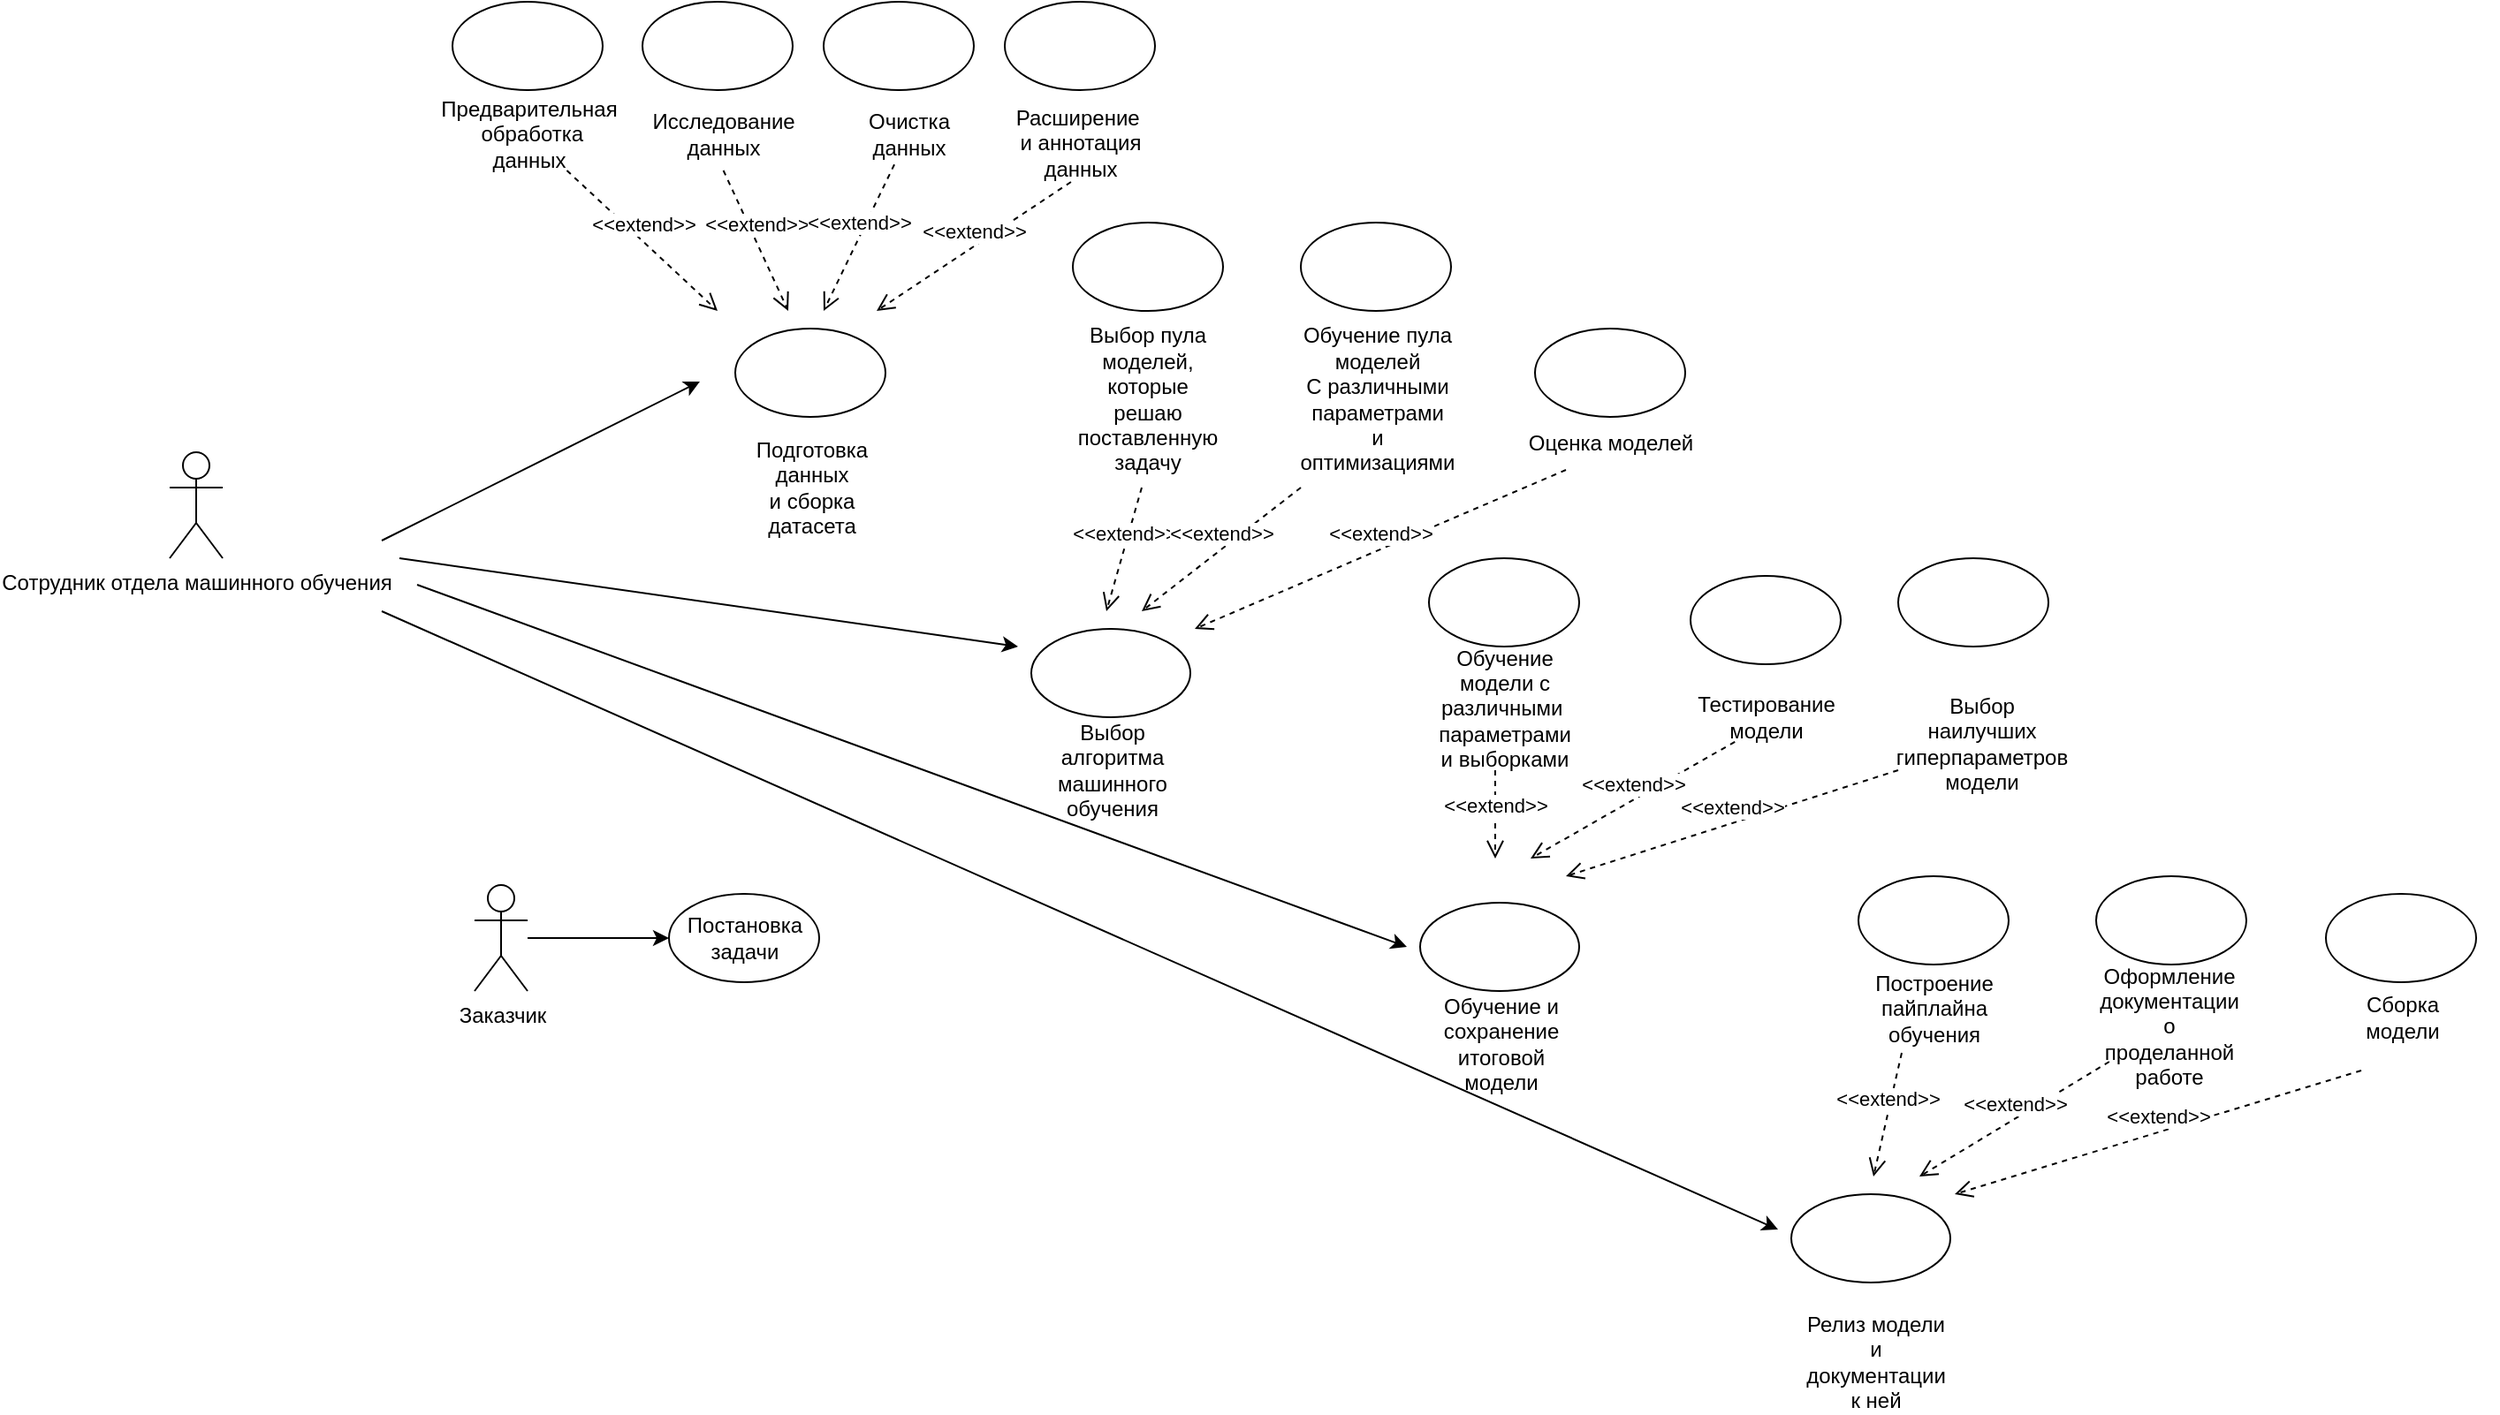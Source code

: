 <mxfile version="24.4.4" type="device" pages="7">
  <diagram name="Варианты использования" id="mS6y18WWSoO-p8bVDKr0">
    <mxGraphModel dx="2705" dy="1026" grid="1" gridSize="10" guides="1" tooltips="1" connect="1" arrows="1" fold="1" page="1" pageScale="1" pageWidth="827" pageHeight="1169" math="0" shadow="0">
      <root>
        <mxCell id="0" />
        <mxCell id="1" parent="0" />
        <mxCell id="UIsIOL__J16m5bJ6LyE6-1" value="Сотрудник отдела машинного обучения" style="shape=umlActor;verticalLabelPosition=bottom;verticalAlign=top;html=1;outlineConnect=0;" parent="1" vertex="1">
          <mxGeometry x="-140" y="340" width="30" height="60" as="geometry" />
        </mxCell>
        <mxCell id="UIsIOL__J16m5bJ6LyE6-3" value="" style="ellipse;whiteSpace=wrap;html=1;" parent="1" vertex="1">
          <mxGeometry x="180" y="270" width="85" height="50" as="geometry" />
        </mxCell>
        <mxCell id="UIsIOL__J16m5bJ6LyE6-4" value="" style="ellipse;whiteSpace=wrap;html=1;" parent="1" vertex="1">
          <mxGeometry x="347.5" y="440" width="90" height="50" as="geometry" />
        </mxCell>
        <mxCell id="UIsIOL__J16m5bJ6LyE6-21" value="&lt;span style=&quot;text-wrap: wrap;&quot;&gt;Подготовка данных&lt;/span&gt;&lt;div&gt;&lt;span style=&quot;text-wrap: wrap;&quot;&gt;и сборка датасета&lt;/span&gt;&lt;/div&gt;" style="text;html=1;align=center;verticalAlign=middle;resizable=0;points=[];autosize=1;strokeColor=none;fillColor=none;" parent="1" vertex="1">
          <mxGeometry x="157.5" y="340" width="130" height="40" as="geometry" />
        </mxCell>
        <mxCell id="UIsIOL__J16m5bJ6LyE6-23" value="" style="ellipse;whiteSpace=wrap;html=1;" parent="1" vertex="1">
          <mxGeometry x="567.5" y="595" width="90" height="50" as="geometry" />
        </mxCell>
        <mxCell id="UIsIOL__J16m5bJ6LyE6-24" value="" style="ellipse;whiteSpace=wrap;html=1;" parent="1" vertex="1">
          <mxGeometry x="777.5" y="760" width="90" height="50" as="geometry" />
        </mxCell>
        <mxCell id="UIsIOL__J16m5bJ6LyE6-25" value="&lt;span style=&quot;text-wrap: wrap;&quot;&gt;Обучение и сохранение итоговой модели&lt;/span&gt;" style="text;html=1;align=center;verticalAlign=middle;resizable=0;points=[];autosize=1;strokeColor=none;fillColor=none;" parent="1" vertex="1">
          <mxGeometry x="487.5" y="660" width="250" height="30" as="geometry" />
        </mxCell>
        <mxCell id="UIsIOL__J16m5bJ6LyE6-27" value="&lt;span style=&quot;text-wrap: wrap;&quot;&gt;Релиз модели и документации к ней&lt;/span&gt;" style="text;html=1;align=center;verticalAlign=middle;resizable=0;points=[];autosize=1;strokeColor=none;fillColor=none;" parent="1" vertex="1">
          <mxGeometry x="710" y="840" width="230" height="30" as="geometry" />
        </mxCell>
        <mxCell id="UIsIOL__J16m5bJ6LyE6-28" value="" style="ellipse;whiteSpace=wrap;html=1;" parent="1" vertex="1">
          <mxGeometry x="20" y="85" width="85" height="50" as="geometry" />
        </mxCell>
        <mxCell id="UIsIOL__J16m5bJ6LyE6-29" value="" style="ellipse;whiteSpace=wrap;html=1;" parent="1" vertex="1">
          <mxGeometry x="127.5" y="85" width="85" height="50" as="geometry" />
        </mxCell>
        <mxCell id="UIsIOL__J16m5bJ6LyE6-30" value="" style="ellipse;whiteSpace=wrap;html=1;" parent="1" vertex="1">
          <mxGeometry x="230" y="85" width="85" height="50" as="geometry" />
        </mxCell>
        <mxCell id="UIsIOL__J16m5bJ6LyE6-31" value="" style="ellipse;whiteSpace=wrap;html=1;" parent="1" vertex="1">
          <mxGeometry x="332.5" y="85" width="85" height="50" as="geometry" />
        </mxCell>
        <mxCell id="UIsIOL__J16m5bJ6LyE6-33" value="&lt;div style=&quot;text-wrap: wrap;&quot;&gt;Предварительная&lt;/div&gt;&lt;div style=&quot;text-wrap: wrap;&quot;&gt;&amp;nbsp;обработка данных&lt;/div&gt;" style="text;html=1;align=center;verticalAlign=middle;resizable=0;points=[];autosize=1;strokeColor=none;fillColor=none;" parent="1" vertex="1">
          <mxGeometry x="-2.5" y="140" width="130" height="40" as="geometry" />
        </mxCell>
        <mxCell id="UIsIOL__J16m5bJ6LyE6-34" value="&lt;div style=&quot;text-wrap: wrap;&quot;&gt;Исследование&lt;/div&gt;&lt;div style=&quot;text-wrap: wrap;&quot;&gt;данных&lt;/div&gt;" style="text;html=1;align=center;verticalAlign=middle;resizable=0;points=[];autosize=1;strokeColor=none;fillColor=none;" parent="1" vertex="1">
          <mxGeometry x="122.5" y="140" width="100" height="40" as="geometry" />
        </mxCell>
        <mxCell id="UIsIOL__J16m5bJ6LyE6-35" value="&lt;span style=&quot;text-wrap: wrap;&quot;&gt;Очистка данных&lt;/span&gt;" style="text;html=1;align=center;verticalAlign=middle;resizable=0;points=[];autosize=1;strokeColor=none;fillColor=none;" parent="1" vertex="1">
          <mxGeometry x="222.5" y="145" width="110" height="30" as="geometry" />
        </mxCell>
        <mxCell id="UIsIOL__J16m5bJ6LyE6-36" value="&lt;div style=&quot;text-wrap: wrap;&quot;&gt;Расширение&amp;nbsp;&lt;/div&gt;&lt;div style=&quot;text-wrap: wrap;&quot;&gt;и аннотация данных&lt;/div&gt;" style="text;html=1;align=center;verticalAlign=middle;resizable=0;points=[];autosize=1;strokeColor=none;fillColor=none;" parent="1" vertex="1">
          <mxGeometry x="305" y="145" width="140" height="40" as="geometry" />
        </mxCell>
        <mxCell id="UIsIOL__J16m5bJ6LyE6-37" value="&lt;span style=&quot;text-wrap: wrap;&quot;&gt;Выбор алгоритма машинного обучения&lt;/span&gt;" style="text;html=1;align=center;verticalAlign=middle;resizable=0;points=[];autosize=1;strokeColor=none;fillColor=none;" parent="1" vertex="1">
          <mxGeometry x="272.5" y="505" width="240" height="30" as="geometry" />
        </mxCell>
        <mxCell id="UIsIOL__J16m5bJ6LyE6-38" value="" style="ellipse;whiteSpace=wrap;html=1;" parent="1" vertex="1">
          <mxGeometry x="371" y="210" width="85" height="50" as="geometry" />
        </mxCell>
        <mxCell id="UIsIOL__J16m5bJ6LyE6-39" value="" style="ellipse;whiteSpace=wrap;html=1;" parent="1" vertex="1">
          <mxGeometry x="500" y="210" width="85" height="50" as="geometry" />
        </mxCell>
        <mxCell id="UIsIOL__J16m5bJ6LyE6-40" value="" style="ellipse;whiteSpace=wrap;html=1;" parent="1" vertex="1">
          <mxGeometry x="632.5" y="270" width="85" height="50" as="geometry" />
        </mxCell>
        <mxCell id="UIsIOL__J16m5bJ6LyE6-42" value="&lt;div style=&quot;text-wrap: wrap;&quot;&gt;&lt;div&gt;Выбор пула моделей,&lt;/div&gt;&lt;div&gt;которые решаю&lt;/div&gt;&lt;div&gt;поставленную задачу&lt;/div&gt;&lt;/div&gt;" style="text;html=1;align=center;verticalAlign=middle;resizable=0;points=[];autosize=1;strokeColor=none;fillColor=none;" parent="1" vertex="1">
          <mxGeometry x="342.5" y="280" width="140" height="60" as="geometry" />
        </mxCell>
        <mxCell id="UIsIOL__J16m5bJ6LyE6-43" value="&lt;div style=&quot;text-wrap: wrap;&quot;&gt;&lt;div&gt;Обучение пула моделей&lt;/div&gt;&lt;div&gt;С различными параметрами&lt;/div&gt;&lt;div&gt;и оптимизациями&lt;/div&gt;&lt;/div&gt;" style="text;html=1;align=center;verticalAlign=middle;resizable=0;points=[];autosize=1;strokeColor=none;fillColor=none;" parent="1" vertex="1">
          <mxGeometry x="452.5" y="280" width="180" height="60" as="geometry" />
        </mxCell>
        <mxCell id="UIsIOL__J16m5bJ6LyE6-44" value="&lt;div&gt;&lt;span style=&quot;text-wrap: wrap;&quot;&gt;Оценка&amp;nbsp;&lt;/span&gt;&lt;span style=&quot;text-wrap: wrap; background-color: initial;&quot;&gt;моделей&lt;/span&gt;&lt;/div&gt;" style="text;html=1;align=center;verticalAlign=middle;resizable=0;points=[];autosize=1;strokeColor=none;fillColor=none;" parent="1" vertex="1">
          <mxGeometry x="615" y="320" width="120" height="30" as="geometry" />
        </mxCell>
        <mxCell id="UIsIOL__J16m5bJ6LyE6-46" value="" style="ellipse;whiteSpace=wrap;html=1;" parent="1" vertex="1">
          <mxGeometry x="572.5" y="400" width="85" height="50" as="geometry" />
        </mxCell>
        <mxCell id="UIsIOL__J16m5bJ6LyE6-47" value="" style="ellipse;whiteSpace=wrap;html=1;" parent="1" vertex="1">
          <mxGeometry x="720.5" y="410" width="85" height="50" as="geometry" />
        </mxCell>
        <mxCell id="UIsIOL__J16m5bJ6LyE6-48" value="" style="ellipse;whiteSpace=wrap;html=1;" parent="1" vertex="1">
          <mxGeometry x="838" y="400" width="85" height="50" as="geometry" />
        </mxCell>
        <mxCell id="UIsIOL__J16m5bJ6LyE6-50" value="&lt;div style=&quot;text-wrap: wrap;&quot;&gt;&lt;div&gt;Обучение модели с различными&amp;nbsp;&lt;/div&gt;&lt;div&gt;параметрами и выборками&lt;/div&gt;&lt;/div&gt;" style="text;html=1;align=center;verticalAlign=middle;resizable=0;points=[];autosize=1;strokeColor=none;fillColor=none;" parent="1" vertex="1">
          <mxGeometry x="510" y="465" width="210" height="40" as="geometry" />
        </mxCell>
        <mxCell id="UIsIOL__J16m5bJ6LyE6-51" value="&lt;div style=&quot;&quot;&gt;&lt;span style=&quot;text-wrap: wrap;&quot;&gt;Тестирование модели&lt;/span&gt;&lt;br&gt;&lt;/div&gt;" style="text;html=1;align=center;verticalAlign=middle;resizable=0;points=[];autosize=1;strokeColor=none;fillColor=none;" parent="1" vertex="1">
          <mxGeometry x="688" y="475" width="150" height="30" as="geometry" />
        </mxCell>
        <mxCell id="UIsIOL__J16m5bJ6LyE6-52" value="&lt;div&gt;&lt;span style=&quot;text-wrap: wrap;&quot;&gt;Выбор наилучших гиперпараметров модели&lt;/span&gt;&lt;/div&gt;" style="text;html=1;align=center;verticalAlign=middle;resizable=0;points=[];autosize=1;strokeColor=none;fillColor=none;" parent="1" vertex="1">
          <mxGeometry x="750" y="490" width="270" height="30" as="geometry" />
        </mxCell>
        <mxCell id="UIsIOL__J16m5bJ6LyE6-54" value="" style="ellipse;whiteSpace=wrap;html=1;" parent="1" vertex="1">
          <mxGeometry x="815.5" y="580" width="85" height="50" as="geometry" />
        </mxCell>
        <mxCell id="UIsIOL__J16m5bJ6LyE6-55" value="" style="ellipse;whiteSpace=wrap;html=1;" parent="1" vertex="1">
          <mxGeometry x="950" y="580" width="85" height="50" as="geometry" />
        </mxCell>
        <mxCell id="UIsIOL__J16m5bJ6LyE6-56" value="" style="ellipse;whiteSpace=wrap;html=1;" parent="1" vertex="1">
          <mxGeometry x="1080" y="590" width="85" height="50" as="geometry" />
        </mxCell>
        <mxCell id="UIsIOL__J16m5bJ6LyE6-58" value="&lt;div style=&quot;text-wrap: wrap;&quot;&gt;&lt;div&gt;Построение пайплайна&lt;/div&gt;&lt;div&gt;обучения&lt;/div&gt;&lt;/div&gt;" style="text;html=1;align=center;verticalAlign=middle;resizable=0;points=[];autosize=1;strokeColor=none;fillColor=none;" parent="1" vertex="1">
          <mxGeometry x="783" y="635" width="150" height="40" as="geometry" />
        </mxCell>
        <mxCell id="UIsIOL__J16m5bJ6LyE6-59" value="&lt;div style=&quot;text-wrap: wrap;&quot;&gt;&lt;div&gt;Оформление документации&lt;/div&gt;&lt;div&gt;о проделанной работе&lt;/div&gt;&lt;/div&gt;" style="text;html=1;align=center;verticalAlign=middle;resizable=0;points=[];autosize=1;strokeColor=none;fillColor=none;" parent="1" vertex="1">
          <mxGeometry x="900.5" y="645" width="180" height="40" as="geometry" />
        </mxCell>
        <mxCell id="UIsIOL__J16m5bJ6LyE6-60" value="&lt;span style=&quot;text-wrap: wrap;&quot;&gt;Сборка модели&lt;/span&gt;" style="text;html=1;align=center;verticalAlign=middle;resizable=0;points=[];autosize=1;strokeColor=none;fillColor=none;" parent="1" vertex="1">
          <mxGeometry x="1067.5" y="645" width="110" height="30" as="geometry" />
        </mxCell>
        <mxCell id="UIsIOL__J16m5bJ6LyE6-62" value="&amp;lt;&amp;lt;extend&amp;gt;&amp;gt;" style="html=1;verticalAlign=bottom;endArrow=open;dashed=1;endSize=8;curved=0;rounded=0;exitX=0.671;exitY=1.012;exitDx=0;exitDy=0;exitPerimeter=0;" parent="1" source="UIsIOL__J16m5bJ6LyE6-33" edge="1">
          <mxGeometry relative="1" as="geometry">
            <mxPoint x="90" y="190" as="sourcePoint" />
            <mxPoint x="170" y="260" as="targetPoint" />
          </mxGeometry>
        </mxCell>
        <mxCell id="UIsIOL__J16m5bJ6LyE6-63" value="&amp;lt;&amp;lt;extend&amp;gt;&amp;gt;" style="html=1;verticalAlign=bottom;endArrow=open;dashed=1;endSize=8;curved=0;rounded=0;exitX=0.508;exitY=1.012;exitDx=0;exitDy=0;exitPerimeter=0;" parent="1" source="UIsIOL__J16m5bJ6LyE6-34" edge="1">
          <mxGeometry relative="1" as="geometry">
            <mxPoint x="100" y="200" as="sourcePoint" />
            <mxPoint x="210" y="260" as="targetPoint" />
          </mxGeometry>
        </mxCell>
        <mxCell id="UIsIOL__J16m5bJ6LyE6-64" value="&amp;lt;&amp;lt;extend&amp;gt;&amp;gt;" style="html=1;verticalAlign=bottom;endArrow=open;dashed=1;endSize=8;curved=0;rounded=0;exitX=0.432;exitY=1.071;exitDx=0;exitDy=0;exitPerimeter=0;" parent="1" source="UIsIOL__J16m5bJ6LyE6-35" edge="1">
          <mxGeometry relative="1" as="geometry">
            <mxPoint x="110" y="210" as="sourcePoint" />
            <mxPoint x="230" y="260" as="targetPoint" />
          </mxGeometry>
        </mxCell>
        <mxCell id="UIsIOL__J16m5bJ6LyE6-65" value="&amp;lt;&amp;lt;extend&amp;gt;&amp;gt;" style="html=1;verticalAlign=bottom;endArrow=open;dashed=1;endSize=8;curved=0;rounded=0;exitX=0.464;exitY=1.05;exitDx=0;exitDy=0;exitPerimeter=0;" parent="1" source="UIsIOL__J16m5bJ6LyE6-36" edge="1">
          <mxGeometry relative="1" as="geometry">
            <mxPoint x="280" y="187" as="sourcePoint" />
            <mxPoint x="260" y="260" as="targetPoint" />
          </mxGeometry>
        </mxCell>
        <mxCell id="UIsIOL__J16m5bJ6LyE6-66" value="&amp;lt;&amp;lt;extend&amp;gt;&amp;gt;" style="html=1;verticalAlign=bottom;endArrow=open;dashed=1;endSize=8;curved=0;rounded=0;" parent="1" edge="1">
          <mxGeometry relative="1" as="geometry">
            <mxPoint x="410" y="360" as="sourcePoint" />
            <mxPoint x="390" y="430" as="targetPoint" />
          </mxGeometry>
        </mxCell>
        <mxCell id="UIsIOL__J16m5bJ6LyE6-67" value="&amp;lt;&amp;lt;extend&amp;gt;&amp;gt;" style="html=1;verticalAlign=bottom;endArrow=open;dashed=1;endSize=8;curved=0;rounded=0;" parent="1" edge="1">
          <mxGeometry relative="1" as="geometry">
            <mxPoint x="500" y="360" as="sourcePoint" />
            <mxPoint x="410" y="430" as="targetPoint" />
          </mxGeometry>
        </mxCell>
        <mxCell id="UIsIOL__J16m5bJ6LyE6-68" value="&amp;lt;&amp;lt;extend&amp;gt;&amp;gt;" style="html=1;verticalAlign=bottom;endArrow=open;dashed=1;endSize=8;curved=0;rounded=0;" parent="1" edge="1">
          <mxGeometry relative="1" as="geometry">
            <mxPoint x="650" y="350" as="sourcePoint" />
            <mxPoint x="440" y="440" as="targetPoint" />
          </mxGeometry>
        </mxCell>
        <mxCell id="UIsIOL__J16m5bJ6LyE6-70" value="&amp;lt;&amp;lt;extend&amp;gt;&amp;gt;" style="html=1;verticalAlign=bottom;endArrow=open;dashed=1;endSize=8;curved=0;rounded=0;" parent="1" edge="1">
          <mxGeometry x="0.2" relative="1" as="geometry">
            <mxPoint x="610" y="520" as="sourcePoint" />
            <mxPoint x="610" y="570" as="targetPoint" />
            <mxPoint y="-1" as="offset" />
          </mxGeometry>
        </mxCell>
        <mxCell id="UIsIOL__J16m5bJ6LyE6-71" value="&amp;lt;&amp;lt;extend&amp;gt;&amp;gt;" style="html=1;verticalAlign=bottom;endArrow=open;dashed=1;endSize=8;curved=0;rounded=0;exitX=0.384;exitY=0.964;exitDx=0;exitDy=0;exitPerimeter=0;" parent="1" source="UIsIOL__J16m5bJ6LyE6-51" edge="1">
          <mxGeometry relative="1" as="geometry">
            <mxPoint x="621" y="517" as="sourcePoint" />
            <mxPoint x="630" y="570" as="targetPoint" />
          </mxGeometry>
        </mxCell>
        <mxCell id="UIsIOL__J16m5bJ6LyE6-72" value="&amp;lt;&amp;lt;extend&amp;gt;&amp;gt;" style="html=1;verticalAlign=bottom;endArrow=open;dashed=1;endSize=8;curved=0;rounded=0;" parent="1" source="UIsIOL__J16m5bJ6LyE6-52" edge="1">
          <mxGeometry relative="1" as="geometry">
            <mxPoint x="631" y="527" as="sourcePoint" />
            <mxPoint x="650" y="580" as="targetPoint" />
          </mxGeometry>
        </mxCell>
        <mxCell id="UIsIOL__J16m5bJ6LyE6-74" value="&amp;lt;&amp;lt;extend&amp;gt;&amp;gt;" style="html=1;verticalAlign=bottom;endArrow=open;dashed=1;endSize=8;curved=0;rounded=0;" parent="1" edge="1">
          <mxGeometry relative="1" as="geometry">
            <mxPoint x="840" y="680" as="sourcePoint" />
            <mxPoint x="824" y="750" as="targetPoint" />
          </mxGeometry>
        </mxCell>
        <mxCell id="UIsIOL__J16m5bJ6LyE6-75" value="&amp;lt;&amp;lt;extend&amp;gt;&amp;gt;" style="html=1;verticalAlign=bottom;endArrow=open;dashed=1;endSize=8;curved=0;rounded=0;" parent="1" source="UIsIOL__J16m5bJ6LyE6-59" edge="1">
          <mxGeometry relative="1" as="geometry">
            <mxPoint x="834" y="687" as="sourcePoint" />
            <mxPoint x="850" y="750" as="targetPoint" />
          </mxGeometry>
        </mxCell>
        <mxCell id="UIsIOL__J16m5bJ6LyE6-76" value="&amp;lt;&amp;lt;extend&amp;gt;&amp;gt;" style="html=1;verticalAlign=bottom;endArrow=open;dashed=1;endSize=8;curved=0;rounded=0;" parent="1" edge="1">
          <mxGeometry relative="1" as="geometry">
            <mxPoint x="1100" y="690" as="sourcePoint" />
            <mxPoint x="870" y="760" as="targetPoint" />
          </mxGeometry>
        </mxCell>
        <mxCell id="STX5UIGP2gpzBuCS0rgj-1" value="" style="endArrow=classic;html=1;rounded=0;" parent="1" edge="1">
          <mxGeometry width="50" height="50" relative="1" as="geometry">
            <mxPoint x="-10" y="400" as="sourcePoint" />
            <mxPoint x="340" y="450" as="targetPoint" />
          </mxGeometry>
        </mxCell>
        <mxCell id="STX5UIGP2gpzBuCS0rgj-2" value="" style="endArrow=classic;html=1;rounded=0;" parent="1" edge="1">
          <mxGeometry width="50" height="50" relative="1" as="geometry">
            <mxPoint y="415" as="sourcePoint" />
            <mxPoint x="560" y="620" as="targetPoint" />
          </mxGeometry>
        </mxCell>
        <mxCell id="STX5UIGP2gpzBuCS0rgj-3" value="" style="endArrow=classic;html=1;rounded=0;" parent="1" edge="1">
          <mxGeometry width="50" height="50" relative="1" as="geometry">
            <mxPoint x="-20" y="430" as="sourcePoint" />
            <mxPoint x="770" y="780" as="targetPoint" />
          </mxGeometry>
        </mxCell>
        <mxCell id="nEyAdQMfS6gZuRaRQ-zQ-2" value="Заказчик" style="shape=umlActor;verticalLabelPosition=bottom;verticalAlign=top;html=1;outlineConnect=0;" parent="1" vertex="1">
          <mxGeometry x="32.5" y="585" width="30" height="60" as="geometry" />
        </mxCell>
        <mxCell id="nEyAdQMfS6gZuRaRQ-zQ-3" value="Постановка задачи" style="ellipse;whiteSpace=wrap;html=1;" parent="1" vertex="1">
          <mxGeometry x="142.5" y="590" width="85" height="50" as="geometry" />
        </mxCell>
        <mxCell id="nEyAdQMfS6gZuRaRQ-zQ-5" value="" style="endArrow=classic;html=1;rounded=0;" parent="1" edge="1">
          <mxGeometry width="50" height="50" relative="1" as="geometry">
            <mxPoint x="-20" y="390" as="sourcePoint" />
            <mxPoint x="160" y="300" as="targetPoint" />
          </mxGeometry>
        </mxCell>
        <mxCell id="nEyAdQMfS6gZuRaRQ-zQ-6" value="" style="endArrow=classic;html=1;rounded=0;entryX=0;entryY=0.5;entryDx=0;entryDy=0;" parent="1" source="nEyAdQMfS6gZuRaRQ-zQ-2" target="nEyAdQMfS6gZuRaRQ-zQ-3" edge="1">
          <mxGeometry width="50" height="50" relative="1" as="geometry">
            <mxPoint x="172.5" y="430" as="sourcePoint" />
            <mxPoint x="352.5" y="340" as="targetPoint" />
          </mxGeometry>
        </mxCell>
      </root>
    </mxGraphModel>
  </diagram>
  <diagram id="MhSbUdF4aE-6aJ-T0mtr" name="Классов">
    <mxGraphModel dx="3047" dy="1213" grid="1" gridSize="10" guides="1" tooltips="1" connect="1" arrows="1" fold="1" page="1" pageScale="1" pageWidth="827" pageHeight="1169" math="0" shadow="0">
      <root>
        <mxCell id="0" />
        <mxCell id="1" parent="0" />
        <mxCell id="Gted6PJQZ5mPioyVM4uv-61" value="&amp;lt;&amp;lt;Entity&amp;gt;&amp;gt;&lt;div&gt;Dataset&lt;/div&gt;" style="swimlane;fontStyle=1;align=center;verticalAlign=top;childLayout=stackLayout;horizontal=1;startSize=40;horizontalStack=0;resizeParent=1;resizeParentMax=0;resizeLast=0;collapsible=1;marginBottom=0;whiteSpace=wrap;html=1;" vertex="1" parent="1">
          <mxGeometry x="150" y="10" width="220" height="210" as="geometry" />
        </mxCell>
        <mxCell id="Gted6PJQZ5mPioyVM4uv-62" value="&lt;div&gt;+ id: int&lt;br&gt;&lt;/div&gt;+ name: string&lt;div&gt;+ len: int&lt;/div&gt;&lt;div&gt;+ path: string&lt;/div&gt;&lt;div&gt;+ images_path: string[]&lt;/div&gt;&lt;div&gt;+ images_info: string[]&lt;/div&gt;" style="text;strokeColor=none;fillColor=none;align=left;verticalAlign=top;spacingLeft=4;spacingRight=4;overflow=hidden;rotatable=0;points=[[0,0.5],[1,0.5]];portConstraint=eastwest;whiteSpace=wrap;html=1;" vertex="1" parent="Gted6PJQZ5mPioyVM4uv-61">
          <mxGeometry y="40" width="220" height="90" as="geometry" />
        </mxCell>
        <mxCell id="Gted6PJQZ5mPioyVM4uv-63" value="" style="line;strokeWidth=1;fillColor=none;align=left;verticalAlign=middle;spacingTop=-1;spacingLeft=3;spacingRight=3;rotatable=0;labelPosition=right;points=[];portConstraint=eastwest;strokeColor=inherit;" vertex="1" parent="Gted6PJQZ5mPioyVM4uv-61">
          <mxGeometry y="130" width="220" height="8" as="geometry" />
        </mxCell>
        <mxCell id="Gted6PJQZ5mPioyVM4uv-64" value="+ init(rootDir: string): void&lt;div&gt;+ getItem(idx: int): string&lt;/div&gt;&lt;div&gt;+ LoadDataset(id: int): string&lt;/div&gt;&lt;div&gt;+ saveChanges(ds: Dataset): Dataset&lt;/div&gt;" style="text;strokeColor=none;fillColor=none;align=left;verticalAlign=top;spacingLeft=4;spacingRight=4;overflow=hidden;rotatable=0;points=[[0,0.5],[1,0.5]];portConstraint=eastwest;whiteSpace=wrap;html=1;" vertex="1" parent="Gted6PJQZ5mPioyVM4uv-61">
          <mxGeometry y="138" width="220" height="72" as="geometry" />
        </mxCell>
        <mxCell id="Gted6PJQZ5mPioyVM4uv-65" value="&amp;lt;&amp;lt;Entity&amp;gt;&amp;gt;&lt;div&gt;Preprocessing&lt;/div&gt;" style="swimlane;fontStyle=1;align=center;verticalAlign=top;childLayout=stackLayout;horizontal=1;startSize=40;horizontalStack=0;resizeParent=1;resizeParentMax=0;resizeLast=0;collapsible=1;marginBottom=0;whiteSpace=wrap;html=1;" vertex="1" parent="1">
          <mxGeometry x="-130" y="560" width="280" height="190" as="geometry" />
        </mxCell>
        <mxCell id="Gted6PJQZ5mPioyVM4uv-66" value="&lt;div&gt;+ id: int&lt;/div&gt;+ dataset: Dataset&lt;div&gt;&lt;br&gt;&lt;/div&gt;" style="text;strokeColor=none;fillColor=none;align=left;verticalAlign=top;spacingLeft=4;spacingRight=4;overflow=hidden;rotatable=0;points=[[0,0.5],[1,0.5]];portConstraint=eastwest;whiteSpace=wrap;html=1;" vertex="1" parent="Gted6PJQZ5mPioyVM4uv-65">
          <mxGeometry y="40" width="280" height="40" as="geometry" />
        </mxCell>
        <mxCell id="Gted6PJQZ5mPioyVM4uv-67" value="" style="line;strokeWidth=1;fillColor=none;align=left;verticalAlign=middle;spacingTop=-1;spacingLeft=3;spacingRight=3;rotatable=0;labelPosition=right;points=[];portConstraint=eastwest;strokeColor=inherit;" vertex="1" parent="Gted6PJQZ5mPioyVM4uv-65">
          <mxGeometry y="80" width="280" height="8" as="geometry" />
        </mxCell>
        <mxCell id="Gted6PJQZ5mPioyVM4uv-68" value="&lt;div&gt;&lt;div&gt;+ init()&lt;/div&gt;&lt;div&gt;+getDataset()&lt;/div&gt;&lt;span style=&quot;background-color: initial;&quot;&gt;+ dataPreprocessing(dataset: Dataset): Dataset&lt;/span&gt;&lt;/div&gt;&lt;div&gt;+ dataScince(dataset: Dataset): Dataset&lt;/div&gt;&lt;div&gt;+ dataCleaning(dataset: Dataset): Dataset&lt;/div&gt;&lt;div&gt;+ dataAug(dataset:&amp;nbsp;&lt;span style=&quot;background-color: initial;&quot;&gt;Dataset&lt;/span&gt;&lt;span style=&quot;background-color: initial;&quot;&gt;):&amp;nbsp;&lt;/span&gt;&lt;span style=&quot;background-color: initial;&quot;&gt;Dataset&lt;/span&gt;&lt;/div&gt;" style="text;strokeColor=none;fillColor=none;align=left;verticalAlign=top;spacingLeft=4;spacingRight=4;overflow=hidden;rotatable=0;points=[[0,0.5],[1,0.5]];portConstraint=eastwest;whiteSpace=wrap;html=1;" vertex="1" parent="Gted6PJQZ5mPioyVM4uv-65">
          <mxGeometry y="88" width="280" height="102" as="geometry" />
        </mxCell>
        <mxCell id="Gted6PJQZ5mPioyVM4uv-69" value="&amp;lt;&amp;lt;Entity&amp;gt;&amp;gt;&lt;div&gt;Selecting&lt;/div&gt;" style="swimlane;fontStyle=1;align=center;verticalAlign=top;childLayout=stackLayout;horizontal=1;startSize=40;horizontalStack=0;resizeParent=1;resizeParentMax=0;resizeLast=0;collapsible=1;marginBottom=0;whiteSpace=wrap;html=1;" vertex="1" parent="1">
          <mxGeometry x="560" y="70" width="250" height="200" as="geometry" />
        </mxCell>
        <mxCell id="Gted6PJQZ5mPioyVM4uv-70" value="+ dataset: Dataset&lt;div&gt;+ models: string[]&lt;/div&gt;&lt;div&gt;+ metrics: string[]&lt;/div&gt;" style="text;strokeColor=none;fillColor=none;align=left;verticalAlign=top;spacingLeft=4;spacingRight=4;overflow=hidden;rotatable=0;points=[[0,0.5],[1,0.5]];portConstraint=eastwest;whiteSpace=wrap;html=1;" vertex="1" parent="Gted6PJQZ5mPioyVM4uv-69">
          <mxGeometry y="40" width="250" height="50" as="geometry" />
        </mxCell>
        <mxCell id="Gted6PJQZ5mPioyVM4uv-71" value="" style="line;strokeWidth=1;fillColor=none;align=left;verticalAlign=middle;spacingTop=-1;spacingLeft=3;spacingRight=3;rotatable=0;labelPosition=right;points=[];portConstraint=eastwest;strokeColor=inherit;" vertex="1" parent="Gted6PJQZ5mPioyVM4uv-69">
          <mxGeometry y="90" width="250" height="8" as="geometry" />
        </mxCell>
        <mxCell id="Gted6PJQZ5mPioyVM4uv-72" value="&lt;div&gt;+ init()&lt;/div&gt;&lt;div&gt;+getDataset(): Dataset&lt;/div&gt;+ getModels(): Model&lt;div&gt;+ learnModels(dataset: Dataset): Model&lt;/div&gt;&lt;div&gt;+ selectBest(dataset: Dataset): Model&lt;/div&gt;&lt;div&gt;+ saveResults(): Model&lt;/div&gt;" style="text;strokeColor=none;fillColor=none;align=left;verticalAlign=top;spacingLeft=4;spacingRight=4;overflow=hidden;rotatable=0;points=[[0,0.5],[1,0.5]];portConstraint=eastwest;whiteSpace=wrap;html=1;" vertex="1" parent="Gted6PJQZ5mPioyVM4uv-69">
          <mxGeometry y="98" width="250" height="102" as="geometry" />
        </mxCell>
        <mxCell id="Gted6PJQZ5mPioyVM4uv-73" value="&amp;lt;&amp;lt;Entity&amp;gt;&amp;gt;&lt;div&gt;Training&lt;/div&gt;" style="swimlane;fontStyle=1;align=center;verticalAlign=top;childLayout=stackLayout;horizontal=1;startSize=40;horizontalStack=0;resizeParent=1;resizeParentMax=0;resizeLast=0;collapsible=1;marginBottom=0;whiteSpace=wrap;html=1;" vertex="1" parent="1">
          <mxGeometry x="720" y="360" width="270" height="230" as="geometry" />
        </mxCell>
        <mxCell id="Gted6PJQZ5mPioyVM4uv-74" value="&lt;div&gt;+id: int&lt;/div&gt;+ dataset: Dataset&lt;div&gt;+ model: Model[]&lt;/div&gt;&lt;div&gt;+ metrics: string[]&lt;/div&gt;&lt;div&gt;+bestParams: string&lt;/div&gt;&lt;div&gt;+result: string&lt;/div&gt;" style="text;strokeColor=none;fillColor=none;align=left;verticalAlign=top;spacingLeft=4;spacingRight=4;overflow=hidden;rotatable=0;points=[[0,0.5],[1,0.5]];portConstraint=eastwest;whiteSpace=wrap;html=1;" vertex="1" parent="Gted6PJQZ5mPioyVM4uv-73">
          <mxGeometry y="40" width="270" height="90" as="geometry" />
        </mxCell>
        <mxCell id="Gted6PJQZ5mPioyVM4uv-75" value="" style="line;strokeWidth=1;fillColor=none;align=left;verticalAlign=middle;spacingTop=-1;spacingLeft=3;spacingRight=3;rotatable=0;labelPosition=right;points=[];portConstraint=eastwest;strokeColor=inherit;" vertex="1" parent="Gted6PJQZ5mPioyVM4uv-73">
          <mxGeometry y="130" width="270" height="8" as="geometry" />
        </mxCell>
        <mxCell id="Gted6PJQZ5mPioyVM4uv-76" value="&lt;div&gt;&lt;div&gt;+ init()&lt;/div&gt;&lt;div&gt;+ getDataset(): Dataset&lt;/div&gt;&lt;div&gt;&lt;span style=&quot;background-color: initial;&quot;&gt;+ get Models(): Model&lt;/span&gt;&lt;/div&gt;&lt;div&gt;&lt;span style=&quot;background-color: initial;&quot;&gt;+ trainModel(dataset: Dataset): Dataset&lt;/span&gt;&lt;br&gt;&lt;/div&gt;&lt;/div&gt;&lt;div&gt;+ saveModel(): string&lt;/div&gt;&lt;div&gt;+ saveState(): string&lt;/div&gt;" style="text;strokeColor=none;fillColor=none;align=left;verticalAlign=top;spacingLeft=4;spacingRight=4;overflow=hidden;rotatable=0;points=[[0,0.5],[1,0.5]];portConstraint=eastwest;whiteSpace=wrap;html=1;" vertex="1" parent="Gted6PJQZ5mPioyVM4uv-73">
          <mxGeometry y="138" width="270" height="92" as="geometry" />
        </mxCell>
        <mxCell id="Gted6PJQZ5mPioyVM4uv-77" value="&amp;lt;&amp;lt;Entity&amp;gt;&amp;gt;&lt;div&gt;Relise&lt;/div&gt;" style="swimlane;fontStyle=1;align=center;verticalAlign=top;childLayout=stackLayout;horizontal=1;startSize=40;horizontalStack=0;resizeParent=1;resizeParentMax=0;resizeLast=0;collapsible=1;marginBottom=0;whiteSpace=wrap;html=1;" vertex="1" parent="1">
          <mxGeometry x="290" y="640" width="290" height="240" as="geometry" />
        </mxCell>
        <mxCell id="Gted6PJQZ5mPioyVM4uv-78" value="&lt;div&gt;+ id: int&lt;br&gt;&lt;/div&gt;+ dataset: Dataset&lt;div&gt;+ model: Model&lt;/div&gt;&lt;div&gt;+ bestParams: string&lt;/div&gt;&lt;div&gt;+ result: string&lt;/div&gt;&lt;div&gt;+ otchet: string&lt;/div&gt;" style="text;strokeColor=none;fillColor=none;align=left;verticalAlign=top;spacingLeft=4;spacingRight=4;overflow=hidden;rotatable=0;points=[[0,0.5],[1,0.5]];portConstraint=eastwest;whiteSpace=wrap;html=1;" vertex="1" parent="Gted6PJQZ5mPioyVM4uv-77">
          <mxGeometry y="40" width="290" height="90" as="geometry" />
        </mxCell>
        <mxCell id="Gted6PJQZ5mPioyVM4uv-79" value="" style="line;strokeWidth=1;fillColor=none;align=left;verticalAlign=middle;spacingTop=-1;spacingLeft=3;spacingRight=3;rotatable=0;labelPosition=right;points=[];portConstraint=eastwest;strokeColor=inherit;" vertex="1" parent="Gted6PJQZ5mPioyVM4uv-77">
          <mxGeometry y="130" width="290" height="8" as="geometry" />
        </mxCell>
        <mxCell id="Gted6PJQZ5mPioyVM4uv-80" value="&lt;div&gt;&lt;div&gt;+ init()&lt;/div&gt;&lt;div&gt;+getDataset()&lt;/div&gt;+ get Models()&amp;nbsp;&lt;br&gt;&lt;/div&gt;&lt;div&gt;+ pipeline(dataset: Dataset, model: Model): Dataset&lt;/div&gt;&lt;div&gt;+ Documentation(dataset: Dataset): Dataset&lt;/div&gt;&lt;div&gt;+ buildModel(dataset: Dataset, model: Model)&lt;/div&gt;" style="text;strokeColor=none;fillColor=none;align=left;verticalAlign=top;spacingLeft=4;spacingRight=4;overflow=hidden;rotatable=0;points=[[0,0.5],[1,0.5]];portConstraint=eastwest;whiteSpace=wrap;html=1;" vertex="1" parent="Gted6PJQZ5mPioyVM4uv-77">
          <mxGeometry y="138" width="290" height="102" as="geometry" />
        </mxCell>
        <mxCell id="Gted6PJQZ5mPioyVM4uv-81" value="&amp;lt;&amp;lt;Entity&amp;gt;&amp;gt;&lt;div&gt;Model&lt;/div&gt;" style="swimlane;fontStyle=1;align=center;verticalAlign=top;childLayout=stackLayout;horizontal=1;startSize=40;horizontalStack=0;resizeParent=1;resizeParentMax=0;resizeLast=0;collapsible=1;marginBottom=0;whiteSpace=wrap;html=1;" vertex="1" parent="1">
          <mxGeometry x="-110" y="200" width="190" height="200" as="geometry" />
        </mxCell>
        <mxCell id="Gted6PJQZ5mPioyVM4uv-82" value="&lt;div&gt;+ id: int&lt;br&gt;&lt;/div&gt;+ name: string&lt;div&gt;+ code: string&lt;/div&gt;&lt;div&gt;+ params: int[]&lt;/div&gt;&lt;div&gt;+ data: Dataset&lt;/div&gt;" style="text;strokeColor=none;fillColor=none;align=left;verticalAlign=top;spacingLeft=4;spacingRight=4;overflow=hidden;rotatable=0;points=[[0,0.5],[1,0.5]];portConstraint=eastwest;whiteSpace=wrap;html=1;" vertex="1" parent="Gted6PJQZ5mPioyVM4uv-81">
          <mxGeometry y="40" width="190" height="90" as="geometry" />
        </mxCell>
        <mxCell id="Gted6PJQZ5mPioyVM4uv-83" value="" style="line;strokeWidth=1;fillColor=none;align=left;verticalAlign=middle;spacingTop=-1;spacingLeft=3;spacingRight=3;rotatable=0;labelPosition=right;points=[];portConstraint=eastwest;strokeColor=inherit;" vertex="1" parent="Gted6PJQZ5mPioyVM4uv-81">
          <mxGeometry y="130" width="190" height="8" as="geometry" />
        </mxCell>
        <mxCell id="Gted6PJQZ5mPioyVM4uv-84" value="+ trainModel():string[], int[]&lt;div&gt;+ testModel(): string[], int[]&lt;/div&gt;&lt;div&gt;+ saveModel(): Model&lt;/div&gt;&lt;div&gt;+ loadModel(): Model&lt;/div&gt;" style="text;strokeColor=none;fillColor=none;align=left;verticalAlign=top;spacingLeft=4;spacingRight=4;overflow=hidden;rotatable=0;points=[[0,0.5],[1,0.5]];portConstraint=eastwest;whiteSpace=wrap;html=1;" vertex="1" parent="Gted6PJQZ5mPioyVM4uv-81">
          <mxGeometry y="138" width="190" height="62" as="geometry" />
        </mxCell>
        <mxCell id="Gted6PJQZ5mPioyVM4uv-85" value="" style="endArrow=none;html=1;rounded=0;exitX=0.5;exitY=0;exitDx=0;exitDy=0;entryX=0.528;entryY=0.007;entryDx=0;entryDy=0;entryPerimeter=0;" edge="1" parent="1" source="Gted6PJQZ5mPioyVM4uv-103" target="Gted6PJQZ5mPioyVM4uv-87">
          <mxGeometry width="50" height="50" relative="1" as="geometry">
            <mxPoint x="410" y="360" as="sourcePoint" />
            <mxPoint x="710" y="310" as="targetPoint" />
          </mxGeometry>
        </mxCell>
        <mxCell id="Gted6PJQZ5mPioyVM4uv-86" value="1" style="text;html=1;align=center;verticalAlign=middle;resizable=0;points=[];autosize=1;strokeColor=none;fillColor=none;" vertex="1" parent="1">
          <mxGeometry x="384" y="338" width="30" height="30" as="geometry" />
        </mxCell>
        <mxCell id="Gted6PJQZ5mPioyVM4uv-87" value="1..*" style="text;html=1;align=center;verticalAlign=middle;resizable=0;points=[];autosize=1;strokeColor=none;fillColor=none;" vertex="1" parent="1">
          <mxGeometry x="230" y="220" width="40" height="30" as="geometry" />
        </mxCell>
        <mxCell id="Gted6PJQZ5mPioyVM4uv-88" value="" style="endArrow=none;html=1;rounded=0;exitX=0.706;exitY=-0.007;exitDx=0;exitDy=0;entryX=0;entryY=0.5;entryDx=0;entryDy=0;exitPerimeter=0;" edge="1" parent="1" source="Gted6PJQZ5mPioyVM4uv-103" target="Gted6PJQZ5mPioyVM4uv-72">
          <mxGeometry width="50" height="50" relative="1" as="geometry">
            <mxPoint x="450" y="360" as="sourcePoint" />
            <mxPoint x="710" y="310" as="targetPoint" />
          </mxGeometry>
        </mxCell>
        <mxCell id="Gted6PJQZ5mPioyVM4uv-89" value="1" style="text;html=1;align=center;verticalAlign=middle;resizable=0;points=[];autosize=1;strokeColor=none;fillColor=none;" vertex="1" parent="1">
          <mxGeometry x="445" y="338" width="30" height="30" as="geometry" />
        </mxCell>
        <mxCell id="Gted6PJQZ5mPioyVM4uv-90" value="1..*" style="text;html=1;align=center;verticalAlign=middle;resizable=0;points=[];autosize=1;strokeColor=none;fillColor=none;" vertex="1" parent="1">
          <mxGeometry x="510" y="200" width="40" height="30" as="geometry" />
        </mxCell>
        <mxCell id="Gted6PJQZ5mPioyVM4uv-91" value="" style="endArrow=none;html=1;rounded=0;entryX=0;entryY=0.25;entryDx=0;entryDy=0;exitX=1;exitY=0.5;exitDx=0;exitDy=0;" edge="1" parent="1" source="Gted6PJQZ5mPioyVM4uv-82" target="Gted6PJQZ5mPioyVM4uv-103">
          <mxGeometry width="50" height="50" relative="1" as="geometry">
            <mxPoint x="660" y="360" as="sourcePoint" />
            <mxPoint x="330" y="399" as="targetPoint" />
          </mxGeometry>
        </mxCell>
        <mxCell id="Gted6PJQZ5mPioyVM4uv-92" value="1" style="text;html=1;align=center;verticalAlign=middle;resizable=0;points=[];autosize=1;strokeColor=none;fillColor=none;" vertex="1" parent="1">
          <mxGeometry x="276" y="378" width="30" height="30" as="geometry" />
        </mxCell>
        <mxCell id="Gted6PJQZ5mPioyVM4uv-93" value="1..*" style="text;html=1;align=center;verticalAlign=middle;resizable=0;points=[];autosize=1;strokeColor=none;fillColor=none;" vertex="1" parent="1">
          <mxGeometry x="70" y="258" width="40" height="30" as="geometry" />
        </mxCell>
        <mxCell id="Gted6PJQZ5mPioyVM4uv-94" value="" style="endArrow=none;html=1;rounded=0;exitX=1.007;exitY=0.206;exitDx=0;exitDy=0;entryX=0;entryY=0.5;entryDx=0;entryDy=0;exitPerimeter=0;" edge="1" parent="1" source="Gted6PJQZ5mPioyVM4uv-103" target="Gted6PJQZ5mPioyVM4uv-74">
          <mxGeometry width="50" height="50" relative="1" as="geometry">
            <mxPoint x="490" y="399" as="sourcePoint" />
            <mxPoint x="710" y="310" as="targetPoint" />
          </mxGeometry>
        </mxCell>
        <mxCell id="Gted6PJQZ5mPioyVM4uv-95" value="1" style="text;html=1;align=center;verticalAlign=middle;resizable=0;points=[];autosize=1;strokeColor=none;fillColor=none;" vertex="1" parent="1">
          <mxGeometry x="495" y="378" width="30" height="30" as="geometry" />
        </mxCell>
        <mxCell id="Gted6PJQZ5mPioyVM4uv-96" value="1..*" style="text;html=1;align=center;verticalAlign=middle;resizable=0;points=[];autosize=1;strokeColor=none;fillColor=none;" vertex="1" parent="1">
          <mxGeometry x="680" y="408" width="40" height="30" as="geometry" />
        </mxCell>
        <mxCell id="Gted6PJQZ5mPioyVM4uv-97" value="" style="endArrow=none;html=1;rounded=0;exitX=0.534;exitY=1.075;exitDx=0;exitDy=0;exitPerimeter=0;" edge="1" parent="1" source="Gted6PJQZ5mPioyVM4uv-106" target="Gted6PJQZ5mPioyVM4uv-77">
          <mxGeometry width="50" height="50" relative="1" as="geometry">
            <mxPoint x="410" y="530" as="sourcePoint" />
            <mxPoint x="710" y="310" as="targetPoint" />
          </mxGeometry>
        </mxCell>
        <mxCell id="Gted6PJQZ5mPioyVM4uv-98" value="1" style="text;html=1;align=center;verticalAlign=middle;resizable=0;points=[];autosize=1;strokeColor=none;fillColor=none;" vertex="1" parent="1">
          <mxGeometry x="410" y="549" width="30" height="30" as="geometry" />
        </mxCell>
        <mxCell id="Gted6PJQZ5mPioyVM4uv-99" value="1" style="text;html=1;align=center;verticalAlign=middle;resizable=0;points=[];autosize=1;strokeColor=none;fillColor=none;" vertex="1" parent="1">
          <mxGeometry x="420" y="610" width="30" height="30" as="geometry" />
        </mxCell>
        <mxCell id="Gted6PJQZ5mPioyVM4uv-100" value="" style="endArrow=none;html=1;rounded=0;entryX=0.005;entryY=0.675;entryDx=0;entryDy=0;entryPerimeter=0;" edge="1" parent="1" source="Gted6PJQZ5mPioyVM4uv-65" target="Gted6PJQZ5mPioyVM4uv-104">
          <mxGeometry width="50" height="50" relative="1" as="geometry">
            <mxPoint x="660" y="630" as="sourcePoint" />
            <mxPoint x="330" y="442" as="targetPoint" />
          </mxGeometry>
        </mxCell>
        <mxCell id="Gted6PJQZ5mPioyVM4uv-101" value="1" style="text;html=1;align=center;verticalAlign=middle;resizable=0;points=[];autosize=1;strokeColor=none;fillColor=none;" vertex="1" parent="1">
          <mxGeometry x="276" y="438" width="30" height="30" as="geometry" />
        </mxCell>
        <mxCell id="Gted6PJQZ5mPioyVM4uv-102" value="1..*" style="text;html=1;align=center;verticalAlign=middle;resizable=0;points=[];autosize=1;strokeColor=none;fillColor=none;" vertex="1" parent="1">
          <mxGeometry x="110" y="538" width="40" height="30" as="geometry" />
        </mxCell>
        <mxCell id="Gted6PJQZ5mPioyVM4uv-103" value="&amp;lt;&amp;lt;Control&amp;gt;&amp;gt;&lt;div&gt;Project&lt;/div&gt;" style="swimlane;fontStyle=1;align=center;verticalAlign=top;childLayout=stackLayout;horizontal=1;startSize=40;horizontalStack=0;resizeParent=1;resizeParentMax=0;resizeLast=0;collapsible=1;marginBottom=0;whiteSpace=wrap;html=1;" vertex="1" parent="1">
          <mxGeometry x="306" y="369" width="190" height="180" as="geometry" />
        </mxCell>
        <mxCell id="Gted6PJQZ5mPioyVM4uv-104" value="&lt;div&gt;+ id: int&lt;br&gt;&lt;/div&gt;+ name: string&lt;div&gt;+ customer: string&lt;/div&gt;&lt;div&gt;+&amp;nbsp;employees: string&lt;/div&gt;&lt;div&gt;+ status: string&amp;nbsp;&lt;/div&gt;" style="text;strokeColor=none;fillColor=none;align=left;verticalAlign=top;spacingLeft=4;spacingRight=4;overflow=hidden;rotatable=0;points=[[0,0.5],[1,0.5]];portConstraint=eastwest;whiteSpace=wrap;html=1;" vertex="1" parent="Gted6PJQZ5mPioyVM4uv-103">
          <mxGeometry y="40" width="190" height="90" as="geometry" />
        </mxCell>
        <mxCell id="Gted6PJQZ5mPioyVM4uv-105" value="" style="line;strokeWidth=1;fillColor=none;align=left;verticalAlign=middle;spacingTop=-1;spacingLeft=3;spacingRight=3;rotatable=0;labelPosition=right;points=[];portConstraint=eastwest;strokeColor=inherit;" vertex="1" parent="Gted6PJQZ5mPioyVM4uv-103">
          <mxGeometry y="130" width="190" height="8" as="geometry" />
        </mxCell>
        <mxCell id="Gted6PJQZ5mPioyVM4uv-106" value="&lt;div&gt;+ loadData(dir: string): void&lt;br&gt;&lt;/div&gt;+ Result: void" style="text;strokeColor=none;fillColor=none;align=left;verticalAlign=top;spacingLeft=4;spacingRight=4;overflow=hidden;rotatable=0;points=[[0,0.5],[1,0.5]];portConstraint=eastwest;whiteSpace=wrap;html=1;" vertex="1" parent="Gted6PJQZ5mPioyVM4uv-103">
          <mxGeometry y="138" width="190" height="42" as="geometry" />
        </mxCell>
        <mxCell id="Gted6PJQZ5mPioyVM4uv-107" value="&amp;lt;&amp;lt;Entity&amp;gt;&amp;gt;&lt;div&gt;Customer&lt;/div&gt;" style="swimlane;fontStyle=1;align=center;verticalAlign=top;childLayout=stackLayout;horizontal=1;startSize=40;horizontalStack=0;resizeParent=1;resizeParentMax=0;resizeLast=0;collapsible=1;marginBottom=0;whiteSpace=wrap;html=1;" vertex="1" parent="1">
          <mxGeometry x="700" y="670" width="190" height="210" as="geometry" />
        </mxCell>
        <mxCell id="Gted6PJQZ5mPioyVM4uv-108" value="&lt;div&gt;+ id: int&lt;br&gt;&lt;/div&gt;+ name: string&lt;div&gt;+ INN: int&amp;nbsp;&lt;br&gt;+ tasks: string&lt;/div&gt;&lt;div&gt;+ data: string&lt;/div&gt;" style="text;strokeColor=none;fillColor=none;align=left;verticalAlign=top;spacingLeft=4;spacingRight=4;overflow=hidden;rotatable=0;points=[[0,0.5],[1,0.5]];portConstraint=eastwest;whiteSpace=wrap;html=1;" vertex="1" parent="Gted6PJQZ5mPioyVM4uv-107">
          <mxGeometry y="40" width="190" height="90" as="geometry" />
        </mxCell>
        <mxCell id="Gted6PJQZ5mPioyVM4uv-109" value="" style="line;strokeWidth=1;fillColor=none;align=left;verticalAlign=middle;spacingTop=-1;spacingLeft=3;spacingRight=3;rotatable=0;labelPosition=right;points=[];portConstraint=eastwest;strokeColor=inherit;" vertex="1" parent="Gted6PJQZ5mPioyVM4uv-107">
          <mxGeometry y="130" width="190" height="8" as="geometry" />
        </mxCell>
        <mxCell id="Gted6PJQZ5mPioyVM4uv-110" value="&lt;span style=&quot;background-color: initial;&quot;&gt;+ pushTasks(): void&lt;/span&gt;" style="text;strokeColor=none;fillColor=none;align=left;verticalAlign=top;spacingLeft=4;spacingRight=4;overflow=hidden;rotatable=0;points=[[0,0.5],[1,0.5]];portConstraint=eastwest;whiteSpace=wrap;html=1;" vertex="1" parent="Gted6PJQZ5mPioyVM4uv-107">
          <mxGeometry y="138" width="190" height="72" as="geometry" />
        </mxCell>
        <mxCell id="Gted6PJQZ5mPioyVM4uv-111" value="" style="endArrow=none;html=1;rounded=0;entryX=1;entryY=0.5;entryDx=0;entryDy=0;exitX=0.25;exitY=0;exitDx=0;exitDy=0;" edge="1" parent="1" source="Gted6PJQZ5mPioyVM4uv-107" target="Gted6PJQZ5mPioyVM4uv-106">
          <mxGeometry width="50" height="50" relative="1" as="geometry">
            <mxPoint x="750" y="640" as="sourcePoint" />
            <mxPoint x="800" y="590" as="targetPoint" />
          </mxGeometry>
        </mxCell>
        <mxCell id="Gted6PJQZ5mPioyVM4uv-112" value="1" style="text;html=1;align=center;verticalAlign=middle;resizable=0;points=[];autosize=1;strokeColor=none;fillColor=none;" vertex="1" parent="1">
          <mxGeometry x="505" y="488" width="30" height="30" as="geometry" />
        </mxCell>
        <mxCell id="Gted6PJQZ5mPioyVM4uv-113" value="1" style="text;html=1;align=center;verticalAlign=middle;resizable=0;points=[];autosize=1;strokeColor=none;fillColor=none;" vertex="1" parent="1">
          <mxGeometry x="735" y="638" width="30" height="30" as="geometry" />
        </mxCell>
        <mxCell id="Gted6PJQZ5mPioyVM4uv-114" value="&amp;lt;&amp;lt;Entity&amp;gt;&amp;gt;&lt;div&gt;Employee&amp;nbsp;&lt;/div&gt;" style="swimlane;fontStyle=1;align=center;verticalAlign=top;childLayout=stackLayout;horizontal=1;startSize=40;horizontalStack=0;resizeParent=1;resizeParentMax=0;resizeLast=0;collapsible=1;marginBottom=0;whiteSpace=wrap;html=1;" vertex="1" parent="1">
          <mxGeometry x="40" y="820" width="190" height="170" as="geometry" />
        </mxCell>
        <mxCell id="Gted6PJQZ5mPioyVM4uv-115" value="&lt;div&gt;+ id: int&lt;br&gt;&lt;/div&gt;+ name: string&lt;div&gt;+ INN: int&amp;nbsp;&lt;br&gt;+ tasks: string&lt;/div&gt;&lt;div&gt;+ logs: string&lt;/div&gt;" style="text;strokeColor=none;fillColor=none;align=left;verticalAlign=top;spacingLeft=4;spacingRight=4;overflow=hidden;rotatable=0;points=[[0,0.5],[1,0.5]];portConstraint=eastwest;whiteSpace=wrap;html=1;" vertex="1" parent="Gted6PJQZ5mPioyVM4uv-114">
          <mxGeometry y="40" width="190" height="90" as="geometry" />
        </mxCell>
        <mxCell id="Gted6PJQZ5mPioyVM4uv-116" value="" style="line;strokeWidth=1;fillColor=none;align=left;verticalAlign=middle;spacingTop=-1;spacingLeft=3;spacingRight=3;rotatable=0;labelPosition=right;points=[];portConstraint=eastwest;strokeColor=inherit;" vertex="1" parent="Gted6PJQZ5mPioyVM4uv-114">
          <mxGeometry y="130" width="190" height="8" as="geometry" />
        </mxCell>
        <mxCell id="Gted6PJQZ5mPioyVM4uv-117" value="+ initProject(): void" style="text;strokeColor=none;fillColor=none;align=left;verticalAlign=top;spacingLeft=4;spacingRight=4;overflow=hidden;rotatable=0;points=[[0,0.5],[1,0.5]];portConstraint=eastwest;whiteSpace=wrap;html=1;" vertex="1" parent="Gted6PJQZ5mPioyVM4uv-114">
          <mxGeometry y="138" width="190" height="32" as="geometry" />
        </mxCell>
        <mxCell id="Gted6PJQZ5mPioyVM4uv-118" value="" style="endArrow=none;html=1;rounded=0;entryX=0;entryY=0.5;entryDx=0;entryDy=0;exitX=0.5;exitY=0;exitDx=0;exitDy=0;" edge="1" parent="1" source="Gted6PJQZ5mPioyVM4uv-114" target="Gted6PJQZ5mPioyVM4uv-106">
          <mxGeometry width="50" height="50" relative="1" as="geometry">
            <mxPoint x="758" y="680" as="sourcePoint" />
            <mxPoint x="506" y="538" as="targetPoint" />
          </mxGeometry>
        </mxCell>
        <mxCell id="Gted6PJQZ5mPioyVM4uv-119" value="1..*" style="text;html=1;align=center;verticalAlign=middle;resizable=0;points=[];autosize=1;strokeColor=none;fillColor=none;" vertex="1" parent="1">
          <mxGeometry x="145" y="790" width="40" height="30" as="geometry" />
        </mxCell>
        <mxCell id="Gted6PJQZ5mPioyVM4uv-120" value="1..*" style="text;html=1;align=center;verticalAlign=middle;resizable=0;points=[];autosize=1;strokeColor=none;fillColor=none;" vertex="1" parent="1">
          <mxGeometry x="290" y="549" width="40" height="30" as="geometry" />
        </mxCell>
      </root>
    </mxGraphModel>
  </diagram>
  <diagram id="HXe6kt6Dui1R4zO98mRd" name="Кооперация">
    <mxGraphModel dx="1221" dy="667" grid="1" gridSize="10" guides="1" tooltips="1" connect="1" arrows="1" fold="1" page="1" pageScale="1" pageWidth="827" pageHeight="1169" math="0" shadow="0">
      <root>
        <mxCell id="0" />
        <mxCell id="1" parent="0" />
        <mxCell id="m9fUFPzS8OePQ7IPmkQO-41" value="Project" style="rounded=0;whiteSpace=wrap;html=1;" vertex="1" parent="1">
          <mxGeometry x="70" y="275" width="100" height="40" as="geometry" />
        </mxCell>
        <mxCell id="m9fUFPzS8OePQ7IPmkQO-42" value="Сотрудник" style="shape=umlActor;verticalLabelPosition=bottom;verticalAlign=top;html=1;" vertex="1" parent="1">
          <mxGeometry x="260" y="260" width="30" height="60" as="geometry" />
        </mxCell>
        <mxCell id="m9fUFPzS8OePQ7IPmkQO-43" value="Dataset" style="html=1;whiteSpace=wrap;" vertex="1" parent="1">
          <mxGeometry x="620" y="50" width="100" height="35" as="geometry" />
        </mxCell>
        <mxCell id="m9fUFPzS8OePQ7IPmkQO-44" value="Model" style="html=1;whiteSpace=wrap;" vertex="1" parent="1">
          <mxGeometry x="640" y="600" width="100" height="35" as="geometry" />
        </mxCell>
        <mxCell id="m9fUFPzS8OePQ7IPmkQO-45" value="Preprocessing" style="rounded=0;whiteSpace=wrap;html=1;" vertex="1" parent="1">
          <mxGeometry x="510" y="150" width="90" height="30" as="geometry" />
        </mxCell>
        <mxCell id="m9fUFPzS8OePQ7IPmkQO-46" value="Selecting" style="rounded=0;whiteSpace=wrap;html=1;" vertex="1" parent="1">
          <mxGeometry x="510" y="230" width="90" height="30" as="geometry" />
        </mxCell>
        <mxCell id="m9fUFPzS8OePQ7IPmkQO-47" value="Training" style="rounded=0;whiteSpace=wrap;html=1;" vertex="1" parent="1">
          <mxGeometry x="460" y="360" width="70" height="30" as="geometry" />
        </mxCell>
        <mxCell id="m9fUFPzS8OePQ7IPmkQO-48" value="Relise" style="rounded=0;whiteSpace=wrap;html=1;" vertex="1" parent="1">
          <mxGeometry x="410" y="605" width="90" height="30" as="geometry" />
        </mxCell>
        <mxCell id="m9fUFPzS8OePQ7IPmkQO-49" value="" style="line;strokeWidth=1;fillColor=none;align=left;verticalAlign=middle;spacingTop=-1;spacingLeft=3;spacingRight=3;rotatable=0;labelPosition=right;points=[];portConstraint=eastwest;strokeColor=inherit;" vertex="1" parent="1">
          <mxGeometry x="190" y="291" width="60" height="8" as="geometry" />
        </mxCell>
        <mxCell id="m9fUFPzS8OePQ7IPmkQO-50" value="" style="endArrow=none;html=1;rounded=0;" edge="1" parent="1">
          <mxGeometry width="50" height="50" relative="1" as="geometry">
            <mxPoint x="119" y="265" as="sourcePoint" />
            <mxPoint x="609" y="65" as="targetPoint" />
            <Array as="points">
              <mxPoint x="119" y="165" />
              <mxPoint x="119" y="65" />
            </Array>
          </mxGeometry>
        </mxCell>
        <mxCell id="m9fUFPzS8OePQ7IPmkQO-51" value="" style="endArrow=none;html=1;rounded=0;" edge="1" parent="1">
          <mxGeometry width="50" height="50" relative="1" as="geometry">
            <mxPoint x="340" y="280" as="sourcePoint" />
            <mxPoint x="500" y="170" as="targetPoint" />
            <Array as="points">
              <mxPoint x="340" y="170" />
            </Array>
          </mxGeometry>
        </mxCell>
        <mxCell id="m9fUFPzS8OePQ7IPmkQO-52" value="" style="endArrow=none;html=1;rounded=0;" edge="1" parent="1">
          <mxGeometry width="50" height="50" relative="1" as="geometry">
            <mxPoint x="350" y="290" as="sourcePoint" />
            <mxPoint x="500" y="250" as="targetPoint" />
            <Array as="points" />
          </mxGeometry>
        </mxCell>
        <mxCell id="m9fUFPzS8OePQ7IPmkQO-53" value="" style="endArrow=none;html=1;rounded=0;" edge="1" parent="1">
          <mxGeometry width="50" height="50" relative="1" as="geometry">
            <mxPoint x="350" y="320" as="sourcePoint" />
            <mxPoint x="500" y="350" as="targetPoint" />
            <Array as="points">
              <mxPoint x="420" y="320" />
              <mxPoint x="500" y="320" />
            </Array>
          </mxGeometry>
        </mxCell>
        <mxCell id="m9fUFPzS8OePQ7IPmkQO-54" value="" style="endArrow=none;html=1;rounded=0;" edge="1" parent="1">
          <mxGeometry width="50" height="50" relative="1" as="geometry">
            <mxPoint x="720" y="590" as="sourcePoint" />
            <mxPoint x="710" y="90" as="targetPoint" />
          </mxGeometry>
        </mxCell>
        <mxCell id="m9fUFPzS8OePQ7IPmkQO-55" value="" style="endArrow=none;html=1;rounded=0;" edge="1" parent="1">
          <mxGeometry width="50" height="50" relative="1" as="geometry">
            <mxPoint x="570" y="140" as="sourcePoint" />
            <mxPoint x="620" y="90" as="targetPoint" />
          </mxGeometry>
        </mxCell>
        <mxCell id="m9fUFPzS8OePQ7IPmkQO-56" value="" style="endArrow=none;html=1;rounded=0;" edge="1" parent="1">
          <mxGeometry width="50" height="50" relative="1" as="geometry">
            <mxPoint x="610" y="240" as="sourcePoint" />
            <mxPoint x="680" y="90" as="targetPoint" />
            <Array as="points">
              <mxPoint x="670" y="240" />
            </Array>
          </mxGeometry>
        </mxCell>
        <mxCell id="m9fUFPzS8OePQ7IPmkQO-57" value="" style="endArrow=none;html=1;rounded=0;" edge="1" parent="1">
          <mxGeometry width="50" height="50" relative="1" as="geometry">
            <mxPoint x="540" y="380" as="sourcePoint" />
            <mxPoint x="690" y="100" as="targetPoint" />
            <Array as="points">
              <mxPoint x="690" y="380" />
            </Array>
          </mxGeometry>
        </mxCell>
        <mxCell id="m9fUFPzS8OePQ7IPmkQO-58" value="" style="endArrow=none;html=1;rounded=0;" edge="1" parent="1">
          <mxGeometry width="50" height="50" relative="1" as="geometry">
            <mxPoint x="510" y="620" as="sourcePoint" />
            <mxPoint x="620" y="620" as="targetPoint" />
            <Array as="points">
              <mxPoint x="570" y="620" />
            </Array>
          </mxGeometry>
        </mxCell>
        <mxCell id="m9fUFPzS8OePQ7IPmkQO-59" value="" style="endArrow=none;html=1;rounded=0;" edge="1" parent="1">
          <mxGeometry width="50" height="50" relative="1" as="geometry">
            <mxPoint x="520" y="410" as="sourcePoint" />
            <mxPoint x="680" y="580" as="targetPoint" />
            <Array as="points">
              <mxPoint x="550" y="510" />
            </Array>
          </mxGeometry>
        </mxCell>
        <mxCell id="m9fUFPzS8OePQ7IPmkQO-60" value="" style="endArrow=none;html=1;rounded=0;" edge="1" parent="1">
          <mxGeometry width="50" height="50" relative="1" as="geometry">
            <mxPoint x="120" y="330" as="sourcePoint" />
            <mxPoint x="400" y="620" as="targetPoint" />
            <Array as="points">
              <mxPoint x="120" y="620" />
            </Array>
          </mxGeometry>
        </mxCell>
        <mxCell id="m9fUFPzS8OePQ7IPmkQO-61" value="1: loadData()" style="html=1;verticalAlign=bottom;endArrow=block;curved=0;rounded=0;" edge="1" parent="1">
          <mxGeometry width="80" relative="1" as="geometry">
            <mxPoint x="250" y="280.0" as="sourcePoint" />
            <mxPoint x="190" y="280.0" as="targetPoint" />
          </mxGeometry>
        </mxCell>
        <mxCell id="m9fUFPzS8OePQ7IPmkQO-62" value="2 : init()" style="html=1;verticalAlign=bottom;endArrow=block;curved=0;rounded=0;" edge="1" parent="1">
          <mxGeometry width="80" relative="1" as="geometry">
            <mxPoint x="140" y="50" as="sourcePoint" />
            <mxPoint x="600" y="50" as="targetPoint" />
          </mxGeometry>
        </mxCell>
        <mxCell id="m9fUFPzS8OePQ7IPmkQO-63" value="3 : init()&lt;div&gt;6:&amp;nbsp;&lt;span style=&quot;text-wrap: wrap; font-size: 12px; text-align: left; background-color: rgb(251, 251, 251);&quot;&gt;dataPreprocessing&lt;/span&gt;&amp;nbsp;()&lt;br&gt;&lt;/div&gt;&lt;div&gt;7:&amp;nbsp;&lt;span style=&quot;text-wrap: wrap; font-size: 12px; text-align: left; background-color: rgb(251, 251, 251);&quot;&gt;dataScince&lt;/span&gt;&amp;nbsp;()&lt;br&gt;&lt;/div&gt;&lt;div&gt;8: dataCleaning ()&lt;br&gt;&lt;/div&gt;&lt;div&gt;9:&amp;nbsp;&lt;span style=&quot;text-wrap: wrap; font-size: 12px; text-align: left; background-color: rgb(251, 251, 251);&quot;&gt;dataAug&lt;/span&gt;&amp;nbsp;()&lt;br&gt;&lt;/div&gt;" style="html=1;verticalAlign=bottom;endArrow=block;curved=0;rounded=0;" edge="1" parent="1">
          <mxGeometry width="80" relative="1" as="geometry">
            <mxPoint x="340" y="160" as="sourcePoint" />
            <mxPoint x="505" y="160" as="targetPoint" />
          </mxGeometry>
        </mxCell>
        <mxCell id="m9fUFPzS8OePQ7IPmkQO-64" value="4 : getDataset()&lt;div&gt;10: saveChanges ()&lt;br&gt;&lt;/div&gt;" style="html=1;verticalAlign=bottom;endArrow=block;curved=0;rounded=0;" edge="1" parent="1">
          <mxGeometry x="-0.12" y="4" width="80" relative="1" as="geometry">
            <mxPoint x="540" y="140" as="sourcePoint" />
            <mxPoint x="610" y="70" as="targetPoint" />
            <mxPoint as="offset" />
          </mxGeometry>
        </mxCell>
        <mxCell id="m9fUFPzS8OePQ7IPmkQO-65" value="5: loadDataset()" style="html=1;verticalAlign=bottom;endArrow=open;dashed=1;endSize=8;curved=0;rounded=0;" edge="1" parent="1">
          <mxGeometry x="0.44" y="-3" relative="1" as="geometry">
            <mxPoint x="640" y="90" as="sourcePoint" />
            <mxPoint x="600" y="140" as="targetPoint" />
            <mxPoint as="offset" />
          </mxGeometry>
        </mxCell>
        <mxCell id="m9fUFPzS8OePQ7IPmkQO-66" value="10 : init()&lt;div&gt;16:&amp;nbsp;&lt;span style=&quot;text-wrap: wrap; font-size: 12px; text-align: left; background-color: rgb(251, 251, 251);&quot;&gt;learnModels&lt;/span&gt;&amp;nbsp;()&lt;br&gt;&lt;/div&gt;&lt;div&gt;17:&amp;nbsp;&lt;span style=&quot;text-wrap: wrap; font-size: 12px; text-align: left; background-color: rgb(251, 251, 251);&quot;&gt;selectBest&lt;/span&gt;&amp;nbsp;()&lt;br&gt;&lt;/div&gt;&lt;div&gt;18:&amp;nbsp;&lt;span style=&quot;text-wrap: wrap; font-size: 12px; text-align: left; background-color: rgb(251, 251, 251);&quot;&gt;saveResults&lt;/span&gt;&amp;nbsp;()&lt;br&gt;&lt;/div&gt;" style="html=1;verticalAlign=bottom;endArrow=block;curved=0;rounded=0;" edge="1" parent="1">
          <mxGeometry x="-0.187" y="4" width="80" relative="1" as="geometry">
            <mxPoint x="350" y="280" as="sourcePoint" />
            <mxPoint x="500" y="240" as="targetPoint" />
            <mxPoint as="offset" />
          </mxGeometry>
        </mxCell>
        <mxCell id="m9fUFPzS8OePQ7IPmkQO-67" value="" style="endArrow=none;html=1;rounded=0;entryX=1;entryY=1;entryDx=0;entryDy=0;" edge="1" parent="1" target="m9fUFPzS8OePQ7IPmkQO-46">
          <mxGeometry width="50" height="50" relative="1" as="geometry">
            <mxPoint x="690" y="570" as="sourcePoint" />
            <mxPoint x="720" y="100" as="targetPoint" />
          </mxGeometry>
        </mxCell>
        <mxCell id="m9fUFPzS8OePQ7IPmkQO-68" value="19: saveModel ()" style="html=1;verticalAlign=bottom;endArrow=block;curved=0;rounded=0;" edge="1" parent="1">
          <mxGeometry x="-0.72" y="-3" width="80" relative="1" as="geometry">
            <mxPoint x="610" y="270" as="sourcePoint" />
            <mxPoint x="690" y="550" as="targetPoint" />
            <mxPoint as="offset" />
            <Array as="points">
              <mxPoint x="610" y="270" />
            </Array>
          </mxGeometry>
        </mxCell>
        <mxCell id="m9fUFPzS8OePQ7IPmkQO-69" value="20:init ()&lt;div&gt;25:&amp;nbsp;&lt;span style=&quot;text-wrap: wrap; font-size: 12px; text-align: left; background-color: rgb(251, 251, 251);&quot;&gt;trainModel&lt;/span&gt;&amp;nbsp;()&lt;br&gt;&lt;/div&gt;&lt;div&gt;26: save&lt;span style=&quot;text-wrap: wrap; font-size: 12px; text-align: left; background-color: rgb(251, 251, 251);&quot;&gt;Model&lt;/span&gt;&amp;nbsp;()&lt;br&gt;&lt;/div&gt;" style="html=1;verticalAlign=bottom;endArrow=block;curved=0;rounded=0;" edge="1" parent="1">
          <mxGeometry x="0.093" y="-50" width="80" relative="1" as="geometry">
            <mxPoint x="328" y="340" as="sourcePoint" />
            <mxPoint x="478" y="340" as="targetPoint" />
            <mxPoint as="offset" />
          </mxGeometry>
        </mxCell>
        <mxCell id="m9fUFPzS8OePQ7IPmkQO-70" value="&lt;div&gt;21: getDataset ()&lt;/div&gt;" style="html=1;verticalAlign=bottom;endArrow=block;curved=0;rounded=0;" edge="1" parent="1">
          <mxGeometry x="-0.12" y="4" width="80" relative="1" as="geometry">
            <mxPoint x="540" y="374.5" as="sourcePoint" />
            <mxPoint x="610" y="374.5" as="targetPoint" />
            <mxPoint as="offset" />
          </mxGeometry>
        </mxCell>
        <mxCell id="m9fUFPzS8OePQ7IPmkQO-71" value="22: LoadDataset()" style="html=1;verticalAlign=bottom;endArrow=open;dashed=1;endSize=8;curved=0;rounded=0;" edge="1" parent="1">
          <mxGeometry relative="1" as="geometry">
            <mxPoint x="630" y="400" as="sourcePoint" />
            <mxPoint x="550" y="400" as="targetPoint" />
            <mxPoint as="offset" />
          </mxGeometry>
        </mxCell>
        <mxCell id="m9fUFPzS8OePQ7IPmkQO-72" value="&lt;div&gt;12: getDataset ()&lt;/div&gt;" style="html=1;verticalAlign=bottom;endArrow=block;curved=0;rounded=0;" edge="1" parent="1">
          <mxGeometry x="-0.12" y="4" width="80" relative="1" as="geometry">
            <mxPoint x="610" y="230" as="sourcePoint" />
            <mxPoint x="670" y="230" as="targetPoint" />
            <mxPoint as="offset" />
          </mxGeometry>
        </mxCell>
        <mxCell id="m9fUFPzS8OePQ7IPmkQO-73" value="13: LoadDataset()" style="html=1;verticalAlign=bottom;endArrow=open;dashed=1;endSize=8;curved=0;rounded=0;" edge="1" parent="1">
          <mxGeometry relative="1" as="geometry">
            <mxPoint x="680" y="259" as="sourcePoint" />
            <mxPoint x="610" y="259" as="targetPoint" />
            <mxPoint as="offset" />
          </mxGeometry>
        </mxCell>
        <mxCell id="m9fUFPzS8OePQ7IPmkQO-74" value="27: saveState ()" style="html=1;verticalAlign=bottom;endArrow=block;curved=0;rounded=0;" edge="1" parent="1">
          <mxGeometry x="0.476" width="80" relative="1" as="geometry">
            <mxPoint x="510" y="410" as="sourcePoint" />
            <mxPoint x="540" y="500" as="targetPoint" />
            <mxPoint as="offset" />
            <Array as="points">
              <mxPoint x="510" y="410" />
            </Array>
          </mxGeometry>
        </mxCell>
        <mxCell id="m9fUFPzS8OePQ7IPmkQO-75" value="" style="endArrow=none;html=1;rounded=0;" edge="1" parent="1">
          <mxGeometry width="50" height="50" relative="1" as="geometry">
            <mxPoint x="280" y="350" as="sourcePoint" />
            <mxPoint x="420" y="590" as="targetPoint" />
            <Array as="points">
              <mxPoint x="300" y="510" />
            </Array>
          </mxGeometry>
        </mxCell>
        <mxCell id="m9fUFPzS8OePQ7IPmkQO-76" value="29: getModels ()" style="html=1;verticalAlign=bottom;endArrow=block;curved=0;rounded=0;" edge="1" parent="1">
          <mxGeometry x="-0.091" width="80" relative="1" as="geometry">
            <mxPoint x="520" y="610" as="sourcePoint" />
            <mxPoint x="630" y="610" as="targetPoint" />
            <mxPoint x="-1" as="offset" />
            <Array as="points" />
          </mxGeometry>
        </mxCell>
        <mxCell id="m9fUFPzS8OePQ7IPmkQO-77" value="&amp;nbsp;" style="html=1;verticalAlign=bottom;endArrow=open;dashed=1;endSize=8;curved=0;rounded=0;" edge="1" parent="1">
          <mxGeometry relative="1" as="geometry">
            <mxPoint x="620" y="635" as="sourcePoint" />
            <mxPoint x="510" y="635" as="targetPoint" />
          </mxGeometry>
        </mxCell>
        <mxCell id="m9fUFPzS8OePQ7IPmkQO-78" value="30: LoadModels()" style="edgeLabel;html=1;align=center;verticalAlign=middle;resizable=0;points=[];" vertex="1" connectable="0" parent="m9fUFPzS8OePQ7IPmkQO-77">
          <mxGeometry x="-0.022" y="1" relative="1" as="geometry">
            <mxPoint x="1" y="11" as="offset" />
          </mxGeometry>
        </mxCell>
        <mxCell id="m9fUFPzS8OePQ7IPmkQO-79" value="28:init ()&lt;div&gt;31:&amp;nbsp;&lt;span style=&quot;text-wrap: wrap; font-size: 12px; text-align: left; background-color: rgb(251, 251, 251);&quot;&gt;pipeline&lt;/span&gt;&lt;span style=&quot;color: rgba(0, 0, 0, 0); font-family: monospace; font-size: 0px; text-align: start; background-color: rgb(251, 251, 251);&quot;&gt;%3CmxGraphModel%3E%3Croot%3E%3CmxCell%20id%3D%220%22%2F%3E%3CmxCell%20id%3D%221%22%20parent%3D%220%22%2F%3E%3CmxCell%20id%3D%222%22%20value%3D%2228%3Ainit%20()%22%20style%3D%22html%3D1%3BverticalAlign%3Dbottom%3BendArrow%3Dblock%3Bcurved%3D0%3Brounded%3D0%3B%22%20edge%3D%221%22%20parent%3D%221%22%3E%3CmxGeometry%20x%3D%22-0.385%22%20width%3D%2280%22%20relative%3D%221%22%20as%3D%22geometry%22%3E%3CmxPoint%20x%3D%2260%22%20y%3D%22790%22%20as%3D%22sourcePoint%22%2F%3E%3CmxPoint%20x%3D%22970%22%20y%3D%22790%22%20as%3D%22targetPoint%22%2F%3E%3CmxPoint%20as%3D%22offset%22%2F%3E%3C%2FmxGeometry%3E%3C%2FmxCell%3E%3C%2Froot%3E%3C%2FmxGraphModel%3E&lt;/span&gt;&lt;span style=&quot;color: rgba(0, 0, 0, 0); font-family: monospace; font-size: 0px; text-align: start; background-color: rgb(251, 251, 251);&quot;&gt;%3CmxGraphModel%3E%3Croot%3E%3CmxCell%20id%3D%220%22%2F%3E%3CmxCell%20id%3D%221%22%20parent%3D%220%22%2F%3E%3CmxCell%20id%3D%222%22%20value%3D%2228%3Ainit%20()%22%20style%3D%22html%3D1%3BverticalAlign%3Dbottom%3BendArrow%3Dblock%3Bcurved%3D0%3Brounded%3D0%3B%22%20edge%3D%221%22%20parent%3D%221%22%3E%3CmxGeometry%20x%3D%22-0.385%22%20width%3D%2280%22%20relative%3D%221%22%20as%3D%22geometry%22%3E%3CmxPoint%20x%3D%2260%22%20y%3D%22790%22%20as%3D%22sourcePoint%22%2F%3E%3CmxPoint%20x%3D%22970%22%20y%3D%22790%22%20as%3D%22targetPoint%22%2F%3E%3CmxPoint%20as%3D%22offset%22%2F%3E%3C%2FmxGeometry%3E%3C%2FmxCell%3E%3C%2Froot%3E%3C%2FmxGraphModel%3E&lt;/span&gt;&amp;nbsp;()&lt;br&gt;&lt;/div&gt;&lt;div&gt;32:&amp;nbsp;&lt;span style=&quot;text-wrap: wrap; font-size: 12px; text-align: left; background-color: rgb(251, 251, 251);&quot;&gt;Documentation&lt;/span&gt;&amp;nbsp;()&lt;br&gt;&lt;/div&gt;&lt;div&gt;33:&amp;nbsp;&lt;span style=&quot;text-wrap: wrap; font-size: 12px; text-align: left; background-color: rgb(251, 251, 251);&quot;&gt;buildModel&lt;/span&gt;&amp;nbsp;()&lt;br&gt;&lt;/div&gt;" style="html=1;verticalAlign=bottom;endArrow=block;curved=0;rounded=0;" edge="1" parent="1">
          <mxGeometry x="0.404" y="44" width="80" relative="1" as="geometry">
            <mxPoint x="290" y="350" as="sourcePoint" />
            <mxPoint x="430" y="590" as="targetPoint" />
            <mxPoint as="offset" />
            <Array as="points">
              <mxPoint x="320" y="500" />
            </Array>
          </mxGeometry>
        </mxCell>
        <mxCell id="m9fUFPzS8OePQ7IPmkQO-80" value="34: Result ()" style="html=1;verticalAlign=bottom;endArrow=block;curved=0;rounded=0;" edge="1" parent="1">
          <mxGeometry x="0.04" width="80" relative="1" as="geometry">
            <mxPoint x="370" y="605" as="sourcePoint" />
            <mxPoint x="130" y="605.2" as="targetPoint" />
            <mxPoint as="offset" />
            <Array as="points">
              <mxPoint x="130" y="605" />
            </Array>
          </mxGeometry>
        </mxCell>
      </root>
    </mxGraphModel>
  </diagram>
  <diagram id="H7GgqEi2LLUEQoPoDVlN" name="Последовательность">
    <mxGraphModel dx="1221" dy="667" grid="1" gridSize="10" guides="1" tooltips="1" connect="1" arrows="1" fold="1" page="1" pageScale="1" pageWidth="827" pageHeight="1169" math="0" shadow="0">
      <root>
        <mxCell id="0" />
        <mxCell id="1" parent="0" />
        <mxCell id="Nx_zl9JCuRaLaxTYQTpq-1" value="Сотрудник" style="shape=umlActor;verticalLabelPosition=bottom;verticalAlign=top;html=1;outlineConnect=0;" vertex="1" parent="1">
          <mxGeometry x="40" y="20" width="30" height="60" as="geometry" />
        </mxCell>
        <mxCell id="Nx_zl9JCuRaLaxTYQTpq-2" value="Project" style="rounded=0;whiteSpace=wrap;html=1;" vertex="1" parent="1">
          <mxGeometry x="144" y="40" width="90" height="20" as="geometry" />
        </mxCell>
        <mxCell id="Nx_zl9JCuRaLaxTYQTpq-3" value="Preprocessing" style="rounded=0;whiteSpace=wrap;html=1;" vertex="1" parent="1">
          <mxGeometry x="540" y="35" width="90" height="30" as="geometry" />
        </mxCell>
        <mxCell id="Nx_zl9JCuRaLaxTYQTpq-4" value="" style="html=1;points=[[0,0,0,0,5],[0,1,0,0,-5],[1,0,0,0,5],[1,1,0,0,-5]];perimeter=orthogonalPerimeter;outlineConnect=0;targetShapes=umlLifeline;portConstraint=eastwest;newEdgeStyle={&quot;curved&quot;:0,&quot;rounded&quot;:0};" vertex="1" parent="1">
          <mxGeometry x="50" y="140" width="10" height="760" as="geometry" />
        </mxCell>
        <mxCell id="Nx_zl9JCuRaLaxTYQTpq-5" value="" style="html=1;points=[[0,0,0,0,5],[0,1,0,0,-5],[1,0,0,0,5],[1,1,0,0,-5]];perimeter=orthogonalPerimeter;outlineConnect=0;targetShapes=umlLifeline;portConstraint=eastwest;newEdgeStyle={&quot;curved&quot;:0,&quot;rounded&quot;:0};" vertex="1" parent="1">
          <mxGeometry x="184" y="134" width="10" height="20" as="geometry" />
        </mxCell>
        <mxCell id="Nx_zl9JCuRaLaxTYQTpq-6" value="1:loadData ()" style="html=1;verticalAlign=bottom;endArrow=block;curved=0;rounded=0;exitX=1;exitY=0;exitDx=0;exitDy=5;exitPerimeter=0;" edge="1" parent="1" source="Nx_zl9JCuRaLaxTYQTpq-4" target="Nx_zl9JCuRaLaxTYQTpq-5">
          <mxGeometry x="0.132" y="15" width="80" relative="1" as="geometry">
            <mxPoint x="60" y="240" as="sourcePoint" />
            <mxPoint x="166" y="240" as="targetPoint" />
            <mxPoint as="offset" />
          </mxGeometry>
        </mxCell>
        <mxCell id="Nx_zl9JCuRaLaxTYQTpq-7" value="" style="endArrow=none;dashed=1;html=1;rounded=0;" edge="1" parent="1" source="Nx_zl9JCuRaLaxTYQTpq-4">
          <mxGeometry width="50" height="50" relative="1" as="geometry">
            <mxPoint x="55" y="130" as="sourcePoint" />
            <mxPoint x="54.89" y="100" as="targetPoint" />
          </mxGeometry>
        </mxCell>
        <mxCell id="Nx_zl9JCuRaLaxTYQTpq-8" value="" style="endArrow=none;dashed=1;html=1;rounded=0;entryX=0.5;entryY=1;entryDx=0;entryDy=0;" edge="1" parent="1" source="Nx_zl9JCuRaLaxTYQTpq-5" target="Nx_zl9JCuRaLaxTYQTpq-2">
          <mxGeometry width="50" height="50" relative="1" as="geometry">
            <mxPoint x="64.89" y="160" as="sourcePoint" />
            <mxPoint x="64.89" y="110" as="targetPoint" />
          </mxGeometry>
        </mxCell>
        <mxCell id="Nx_zl9JCuRaLaxTYQTpq-9" value="Selecting" style="rounded=0;whiteSpace=wrap;html=1;" vertex="1" parent="1">
          <mxGeometry x="670" y="35" width="90" height="30" as="geometry" />
        </mxCell>
        <mxCell id="Nx_zl9JCuRaLaxTYQTpq-10" value="Training" style="rounded=0;whiteSpace=wrap;html=1;" vertex="1" parent="1">
          <mxGeometry x="800" y="35" width="90" height="30" as="geometry" />
        </mxCell>
        <mxCell id="Nx_zl9JCuRaLaxTYQTpq-11" value="Relise" style="rounded=0;whiteSpace=wrap;html=1;" vertex="1" parent="1">
          <mxGeometry x="930" y="35" width="90" height="30" as="geometry" />
        </mxCell>
        <mxCell id="Nx_zl9JCuRaLaxTYQTpq-12" value="" style="html=1;points=[[0,0,0,0,5],[0,1,0,0,-5],[1,0,0,0,5],[1,1,0,0,-5]];perimeter=orthogonalPerimeter;outlineConnect=0;targetShapes=umlLifeline;portConstraint=eastwest;newEdgeStyle={&quot;curved&quot;:0,&quot;rounded&quot;:0};" vertex="1" parent="1">
          <mxGeometry x="320" y="144" width="10" height="20" as="geometry" />
        </mxCell>
        <mxCell id="Nx_zl9JCuRaLaxTYQTpq-13" value="Dataset" style="rounded=0;whiteSpace=wrap;html=1;" vertex="1" parent="1">
          <mxGeometry x="280" y="35" width="90" height="30" as="geometry" />
        </mxCell>
        <mxCell id="Nx_zl9JCuRaLaxTYQTpq-14" value="Model" style="rounded=0;whiteSpace=wrap;html=1;" vertex="1" parent="1">
          <mxGeometry x="413.5" y="35" width="90" height="30" as="geometry" />
        </mxCell>
        <mxCell id="Nx_zl9JCuRaLaxTYQTpq-15" value="2:init ()" style="html=1;verticalAlign=bottom;endArrow=block;curved=0;rounded=0;exitX=1;exitY=0;exitDx=0;exitDy=5;exitPerimeter=0;" edge="1" parent="1">
          <mxGeometry x="0.065" y="4" width="80" relative="1" as="geometry">
            <mxPoint x="194" y="154" as="sourcePoint" />
            <mxPoint x="318" y="154" as="targetPoint" />
            <mxPoint as="offset" />
          </mxGeometry>
        </mxCell>
        <mxCell id="Nx_zl9JCuRaLaxTYQTpq-16" value="" style="html=1;points=[[0,0,0,0,5],[0,1,0,0,-5],[1,0,0,0,5],[1,1,0,0,-5]];perimeter=orthogonalPerimeter;outlineConnect=0;targetShapes=umlLifeline;portConstraint=eastwest;newEdgeStyle={&quot;curved&quot;:0,&quot;rounded&quot;:0};" vertex="1" parent="1">
          <mxGeometry x="580" y="170" width="10" height="170" as="geometry" />
        </mxCell>
        <mxCell id="Nx_zl9JCuRaLaxTYQTpq-17" value="3:init ()" style="html=1;verticalAlign=bottom;endArrow=block;curved=0;rounded=0;" edge="1" parent="1">
          <mxGeometry x="-0.385" width="80" relative="1" as="geometry">
            <mxPoint x="60" y="174" as="sourcePoint" />
            <mxPoint x="580" y="174" as="targetPoint" />
            <mxPoint as="offset" />
          </mxGeometry>
        </mxCell>
        <mxCell id="Nx_zl9JCuRaLaxTYQTpq-18" value="" style="html=1;points=[[0,0,0,0,5],[0,1,0,0,-5],[1,0,0,0,5],[1,1,0,0,-5]];perimeter=orthogonalPerimeter;outlineConnect=0;targetShapes=umlLifeline;portConstraint=eastwest;newEdgeStyle={&quot;curved&quot;:0,&quot;rounded&quot;:0};" vertex="1" parent="1">
          <mxGeometry x="320" y="200" width="10" height="20" as="geometry" />
        </mxCell>
        <mxCell id="Nx_zl9JCuRaLaxTYQTpq-19" value="4: getDataset ()" style="html=1;verticalAlign=bottom;endArrow=block;curved=0;rounded=0;" edge="1" parent="1">
          <mxGeometry x="0.04" width="80" relative="1" as="geometry">
            <mxPoint x="580" y="199.72" as="sourcePoint" />
            <mxPoint x="330" y="199.72" as="targetPoint" />
            <mxPoint as="offset" />
            <Array as="points">
              <mxPoint x="350" y="199.72" />
            </Array>
          </mxGeometry>
        </mxCell>
        <mxCell id="Nx_zl9JCuRaLaxTYQTpq-20" value="5: LoadDataset()" style="html=1;verticalAlign=bottom;endArrow=open;dashed=1;endSize=8;curved=0;rounded=0;" edge="1" parent="1">
          <mxGeometry relative="1" as="geometry">
            <mxPoint x="330" y="220" as="sourcePoint" />
            <mxPoint x="580" y="220" as="targetPoint" />
          </mxGeometry>
        </mxCell>
        <mxCell id="Nx_zl9JCuRaLaxTYQTpq-21" value="6:&amp;nbsp;&lt;span style=&quot;font-size: 12px; text-align: left; text-wrap: wrap; background-color: rgb(251, 251, 251);&quot;&gt;dataPreprocessing&lt;/span&gt;&amp;nbsp;()" style="html=1;verticalAlign=bottom;endArrow=block;curved=0;rounded=0;" edge="1" parent="1">
          <mxGeometry x="-0.385" width="80" relative="1" as="geometry">
            <mxPoint x="60" y="244.66" as="sourcePoint" />
            <mxPoint x="580" y="244.66" as="targetPoint" />
            <mxPoint as="offset" />
          </mxGeometry>
        </mxCell>
        <mxCell id="Nx_zl9JCuRaLaxTYQTpq-22" value="7:&amp;nbsp;&lt;span style=&quot;font-size: 12px; text-align: left; text-wrap: wrap; background-color: rgb(251, 251, 251);&quot;&gt;dataScince&lt;/span&gt;&amp;nbsp;()" style="html=1;verticalAlign=bottom;endArrow=block;curved=0;rounded=0;" edge="1" parent="1">
          <mxGeometry x="-0.385" width="80" relative="1" as="geometry">
            <mxPoint x="60" y="270" as="sourcePoint" />
            <mxPoint x="580" y="270" as="targetPoint" />
            <mxPoint as="offset" />
          </mxGeometry>
        </mxCell>
        <mxCell id="Nx_zl9JCuRaLaxTYQTpq-23" value="8: dataCleaning ()" style="html=1;verticalAlign=bottom;endArrow=block;curved=0;rounded=0;" edge="1" parent="1">
          <mxGeometry x="-0.385" width="80" relative="1" as="geometry">
            <mxPoint x="60" y="290" as="sourcePoint" />
            <mxPoint x="580" y="290" as="targetPoint" />
            <mxPoint as="offset" />
          </mxGeometry>
        </mxCell>
        <mxCell id="Nx_zl9JCuRaLaxTYQTpq-24" value="9:&amp;nbsp;&lt;span style=&quot;font-size: 12px; text-align: left; text-wrap: wrap; background-color: rgb(251, 251, 251);&quot;&gt;dataAug&lt;/span&gt;&amp;nbsp;()" style="html=1;verticalAlign=bottom;endArrow=block;curved=0;rounded=0;" edge="1" parent="1">
          <mxGeometry x="-0.385" width="80" relative="1" as="geometry">
            <mxPoint x="60" y="310" as="sourcePoint" />
            <mxPoint x="580" y="310" as="targetPoint" />
            <mxPoint as="offset" />
          </mxGeometry>
        </mxCell>
        <mxCell id="Nx_zl9JCuRaLaxTYQTpq-25" value="" style="html=1;points=[[0,0,0,0,5],[0,1,0,0,-5],[1,0,0,0,5],[1,1,0,0,-5]];perimeter=orthogonalPerimeter;outlineConnect=0;targetShapes=umlLifeline;portConstraint=eastwest;newEdgeStyle={&quot;curved&quot;:0,&quot;rounded&quot;:0};" vertex="1" parent="1">
          <mxGeometry x="320" y="320" width="10" height="20" as="geometry" />
        </mxCell>
        <mxCell id="Nx_zl9JCuRaLaxTYQTpq-26" value="10: saveChanges ()" style="html=1;verticalAlign=bottom;endArrow=block;curved=0;rounded=0;" edge="1" parent="1">
          <mxGeometry x="0.04" width="80" relative="1" as="geometry">
            <mxPoint x="580" y="340" as="sourcePoint" />
            <mxPoint x="330" y="340" as="targetPoint" />
            <mxPoint as="offset" />
            <Array as="points">
              <mxPoint x="350" y="340" />
            </Array>
          </mxGeometry>
        </mxCell>
        <mxCell id="Nx_zl9JCuRaLaxTYQTpq-27" value="" style="html=1;points=[[0,0,0,0,5],[0,1,0,0,-5],[1,0,0,0,5],[1,1,0,0,-5]];perimeter=orthogonalPerimeter;outlineConnect=0;targetShapes=umlLifeline;portConstraint=eastwest;newEdgeStyle={&quot;curved&quot;:0,&quot;rounded&quot;:0};" vertex="1" parent="1">
          <mxGeometry x="710" y="390" width="10" height="200" as="geometry" />
        </mxCell>
        <mxCell id="Nx_zl9JCuRaLaxTYQTpq-28" value="11:init ()" style="html=1;verticalAlign=bottom;endArrow=block;curved=0;rounded=0;" edge="1" parent="1" target="Nx_zl9JCuRaLaxTYQTpq-27">
          <mxGeometry x="-0.385" width="80" relative="1" as="geometry">
            <mxPoint x="60" y="389.17" as="sourcePoint" />
            <mxPoint x="580" y="389.17" as="targetPoint" />
            <mxPoint as="offset" />
          </mxGeometry>
        </mxCell>
        <mxCell id="Nx_zl9JCuRaLaxTYQTpq-29" value="" style="html=1;points=[[0,0,0,0,5],[0,1,0,0,-5],[1,0,0,0,5],[1,1,0,0,-5]];perimeter=orthogonalPerimeter;outlineConnect=0;targetShapes=umlLifeline;portConstraint=eastwest;newEdgeStyle={&quot;curved&quot;:0,&quot;rounded&quot;:0};" vertex="1" parent="1">
          <mxGeometry x="320" y="410" width="10" height="20" as="geometry" />
        </mxCell>
        <mxCell id="Nx_zl9JCuRaLaxTYQTpq-30" value="12: getDataset ()" style="html=1;verticalAlign=bottom;endArrow=block;curved=0;rounded=0;" edge="1" parent="1" target="Nx_zl9JCuRaLaxTYQTpq-29">
          <mxGeometry x="0.04" width="80" relative="1" as="geometry">
            <mxPoint x="710" y="409.17" as="sourcePoint" />
            <mxPoint x="460" y="409.17" as="targetPoint" />
            <mxPoint as="offset" />
            <Array as="points">
              <mxPoint x="480" y="409.17" />
            </Array>
          </mxGeometry>
        </mxCell>
        <mxCell id="Nx_zl9JCuRaLaxTYQTpq-31" value="14: getModels ()" style="html=1;verticalAlign=bottom;endArrow=block;curved=0;rounded=0;" edge="1" parent="1" source="Nx_zl9JCuRaLaxTYQTpq-32">
          <mxGeometry x="0.476" width="80" relative="1" as="geometry">
            <mxPoint x="710" y="449.76" as="sourcePoint" />
            <mxPoint x="460" y="449.76" as="targetPoint" />
            <mxPoint as="offset" />
            <Array as="points">
              <mxPoint x="710" y="450" />
            </Array>
          </mxGeometry>
        </mxCell>
        <mxCell id="Nx_zl9JCuRaLaxTYQTpq-32" value="" style="html=1;points=[[0,0,0,0,5],[0,1,0,0,-5],[1,0,0,0,5],[1,1,0,0,-5]];perimeter=orthogonalPerimeter;outlineConnect=0;targetShapes=umlLifeline;portConstraint=eastwest;newEdgeStyle={&quot;curved&quot;:0,&quot;rounded&quot;:0};" vertex="1" parent="1">
          <mxGeometry x="453.5" y="450" width="10" height="20" as="geometry" />
        </mxCell>
        <mxCell id="Nx_zl9JCuRaLaxTYQTpq-33" value="13: LoadDataset()" style="html=1;verticalAlign=bottom;endArrow=open;dashed=1;endSize=8;curved=0;rounded=0;" edge="1" parent="1" target="Nx_zl9JCuRaLaxTYQTpq-27">
          <mxGeometry relative="1" as="geometry">
            <mxPoint x="330" y="429.52" as="sourcePoint" />
            <mxPoint x="580" y="429.52" as="targetPoint" />
          </mxGeometry>
        </mxCell>
        <mxCell id="Nx_zl9JCuRaLaxTYQTpq-34" value="&amp;nbsp;" style="html=1;verticalAlign=bottom;endArrow=open;dashed=1;endSize=8;curved=0;rounded=0;" edge="1" parent="1">
          <mxGeometry relative="1" as="geometry">
            <mxPoint x="463.5" y="470" as="sourcePoint" />
            <mxPoint x="710" y="470" as="targetPoint" />
          </mxGeometry>
        </mxCell>
        <mxCell id="Nx_zl9JCuRaLaxTYQTpq-35" value="15: LoadModels()" style="edgeLabel;html=1;align=center;verticalAlign=middle;resizable=0;points=[];" vertex="1" connectable="0" parent="Nx_zl9JCuRaLaxTYQTpq-34">
          <mxGeometry x="-0.022" y="1" relative="1" as="geometry">
            <mxPoint x="1" y="-9" as="offset" />
          </mxGeometry>
        </mxCell>
        <mxCell id="Nx_zl9JCuRaLaxTYQTpq-36" value="16:&amp;nbsp;&lt;span style=&quot;font-size: 12px; text-align: left; text-wrap: wrap; background-color: rgb(251, 251, 251);&quot;&gt;learnModels&lt;/span&gt;&amp;nbsp;()" style="html=1;verticalAlign=bottom;endArrow=block;curved=0;rounded=0;" edge="1" parent="1">
          <mxGeometry x="-0.385" width="80" relative="1" as="geometry">
            <mxPoint x="60" y="499.5" as="sourcePoint" />
            <mxPoint x="710" y="500.33" as="targetPoint" />
            <mxPoint as="offset" />
          </mxGeometry>
        </mxCell>
        <mxCell id="Nx_zl9JCuRaLaxTYQTpq-37" value="17:&amp;nbsp;&lt;span style=&quot;font-size: 12px; text-align: left; text-wrap: wrap; background-color: rgb(251, 251, 251);&quot;&gt;selectBest&lt;/span&gt;&amp;nbsp;()" style="html=1;verticalAlign=bottom;endArrow=block;curved=0;rounded=0;" edge="1" parent="1">
          <mxGeometry x="-0.385" width="80" relative="1" as="geometry">
            <mxPoint x="60" y="530" as="sourcePoint" />
            <mxPoint x="710" y="530.83" as="targetPoint" />
            <mxPoint as="offset" />
          </mxGeometry>
        </mxCell>
        <mxCell id="Nx_zl9JCuRaLaxTYQTpq-38" value="18:&amp;nbsp;&lt;span style=&quot;font-size: 12px; text-align: left; text-wrap: wrap; background-color: rgb(251, 251, 251);&quot;&gt;saveResults&lt;/span&gt;&amp;nbsp;()" style="html=1;verticalAlign=bottom;endArrow=block;curved=0;rounded=0;" edge="1" parent="1">
          <mxGeometry x="-0.385" width="80" relative="1" as="geometry">
            <mxPoint x="60" y="560" as="sourcePoint" />
            <mxPoint x="710" y="560.83" as="targetPoint" />
            <mxPoint as="offset" />
          </mxGeometry>
        </mxCell>
        <mxCell id="Nx_zl9JCuRaLaxTYQTpq-39" value="" style="html=1;points=[[0,0,0,0,5],[0,1,0,0,-5],[1,0,0,0,5],[1,1,0,0,-5]];perimeter=orthogonalPerimeter;outlineConnect=0;targetShapes=umlLifeline;portConstraint=eastwest;newEdgeStyle={&quot;curved&quot;:0,&quot;rounded&quot;:0};" vertex="1" parent="1">
          <mxGeometry x="320" y="629.83" width="10" height="20" as="geometry" />
        </mxCell>
        <mxCell id="Nx_zl9JCuRaLaxTYQTpq-40" value="21: getDataset ()" style="html=1;verticalAlign=bottom;endArrow=block;curved=0;rounded=0;" edge="1" parent="1" source="Nx_zl9JCuRaLaxTYQTpq-46" target="Nx_zl9JCuRaLaxTYQTpq-39">
          <mxGeometry x="0.04" width="80" relative="1" as="geometry">
            <mxPoint x="880" y="629" as="sourcePoint" />
            <mxPoint x="460" y="629" as="targetPoint" />
            <mxPoint as="offset" />
            <Array as="points">
              <mxPoint x="480" y="629" />
            </Array>
          </mxGeometry>
        </mxCell>
        <mxCell id="Nx_zl9JCuRaLaxTYQTpq-41" value="23: getModels ()" style="html=1;verticalAlign=bottom;endArrow=block;curved=0;rounded=0;" edge="1" parent="1" source="Nx_zl9JCuRaLaxTYQTpq-42">
          <mxGeometry x="0.476" width="80" relative="1" as="geometry">
            <mxPoint x="710" y="669.59" as="sourcePoint" />
            <mxPoint x="460" y="669.59" as="targetPoint" />
            <mxPoint as="offset" />
            <Array as="points">
              <mxPoint x="840" y="670" />
            </Array>
          </mxGeometry>
        </mxCell>
        <mxCell id="Nx_zl9JCuRaLaxTYQTpq-42" value="" style="html=1;points=[[0,0,0,0,5],[0,1,0,0,-5],[1,0,0,0,5],[1,1,0,0,-5]];perimeter=orthogonalPerimeter;outlineConnect=0;targetShapes=umlLifeline;portConstraint=eastwest;newEdgeStyle={&quot;curved&quot;:0,&quot;rounded&quot;:0};" vertex="1" parent="1">
          <mxGeometry x="453.5" y="669.83" width="10" height="20" as="geometry" />
        </mxCell>
        <mxCell id="Nx_zl9JCuRaLaxTYQTpq-43" value="22: LoadDataset()" style="html=1;verticalAlign=bottom;endArrow=open;dashed=1;endSize=8;curved=0;rounded=0;" edge="1" parent="1" target="Nx_zl9JCuRaLaxTYQTpq-46">
          <mxGeometry relative="1" as="geometry">
            <mxPoint x="330" y="649.35" as="sourcePoint" />
            <mxPoint x="710" y="649.83" as="targetPoint" />
          </mxGeometry>
        </mxCell>
        <mxCell id="Nx_zl9JCuRaLaxTYQTpq-44" value="&amp;nbsp;" style="html=1;verticalAlign=bottom;endArrow=open;dashed=1;endSize=8;curved=0;rounded=0;" edge="1" parent="1" target="Nx_zl9JCuRaLaxTYQTpq-46">
          <mxGeometry relative="1" as="geometry">
            <mxPoint x="463.5" y="689.83" as="sourcePoint" />
            <mxPoint x="710" y="690" as="targetPoint" />
          </mxGeometry>
        </mxCell>
        <mxCell id="Nx_zl9JCuRaLaxTYQTpq-45" value="24: LoadModels()" style="edgeLabel;html=1;align=center;verticalAlign=middle;resizable=0;points=[];" vertex="1" connectable="0" parent="Nx_zl9JCuRaLaxTYQTpq-44">
          <mxGeometry x="-0.022" y="1" relative="1" as="geometry">
            <mxPoint x="1" y="-9" as="offset" />
          </mxGeometry>
        </mxCell>
        <mxCell id="Nx_zl9JCuRaLaxTYQTpq-46" value="" style="html=1;points=[[0,0,0,0,5],[0,1,0,0,-5],[1,0,0,0,5],[1,1,0,0,-5]];perimeter=orthogonalPerimeter;outlineConnect=0;targetShapes=umlLifeline;portConstraint=eastwest;newEdgeStyle={&quot;curved&quot;:0,&quot;rounded&quot;:0};" vertex="1" parent="1">
          <mxGeometry x="840" y="610" width="10" height="170" as="geometry" />
        </mxCell>
        <mxCell id="Nx_zl9JCuRaLaxTYQTpq-47" value="25:&amp;nbsp;&lt;span style=&quot;font-size: 12px; text-align: left; text-wrap: wrap; background-color: rgb(251, 251, 251);&quot;&gt;trainModel&lt;/span&gt;&amp;nbsp;()" style="html=1;verticalAlign=bottom;endArrow=block;curved=0;rounded=0;" edge="1" parent="1" target="Nx_zl9JCuRaLaxTYQTpq-46">
          <mxGeometry x="-0.385" width="80" relative="1" as="geometry">
            <mxPoint x="60" y="707.44" as="sourcePoint" />
            <mxPoint x="710" y="708.27" as="targetPoint" />
            <mxPoint as="offset" />
          </mxGeometry>
        </mxCell>
        <mxCell id="Nx_zl9JCuRaLaxTYQTpq-48" value="20:init ()" style="html=1;verticalAlign=bottom;endArrow=block;curved=0;rounded=0;" edge="1" parent="1" target="Nx_zl9JCuRaLaxTYQTpq-46">
          <mxGeometry x="-0.385" width="80" relative="1" as="geometry">
            <mxPoint x="60" y="605.05" as="sourcePoint" />
            <mxPoint x="710" y="605.88" as="targetPoint" />
            <mxPoint as="offset" />
          </mxGeometry>
        </mxCell>
        <mxCell id="Nx_zl9JCuRaLaxTYQTpq-49" value="26: save&lt;span style=&quot;font-size: 12px; text-align: left; text-wrap: wrap; background-color: rgb(251, 251, 251);&quot;&gt;Model&lt;/span&gt;&amp;nbsp;()" style="html=1;verticalAlign=bottom;endArrow=block;curved=0;rounded=0;" edge="1" parent="1" target="Nx_zl9JCuRaLaxTYQTpq-46">
          <mxGeometry x="-0.385" width="80" relative="1" as="geometry">
            <mxPoint x="60" y="736.44" as="sourcePoint" />
            <mxPoint x="880" y="736" as="targetPoint" />
            <mxPoint as="offset" />
          </mxGeometry>
        </mxCell>
        <mxCell id="Nx_zl9JCuRaLaxTYQTpq-50" value="" style="html=1;points=[[0,0,0,0,5],[0,1,0,0,-5],[1,0,0,0,5],[1,1,0,0,-5]];perimeter=orthogonalPerimeter;outlineConnect=0;targetShapes=umlLifeline;portConstraint=eastwest;newEdgeStyle={&quot;curved&quot;:0,&quot;rounded&quot;:0};" vertex="1" parent="1">
          <mxGeometry x="453.5" y="575" width="10" height="15" as="geometry" />
        </mxCell>
        <mxCell id="Nx_zl9JCuRaLaxTYQTpq-51" value="19: saveModel ()" style="html=1;verticalAlign=bottom;endArrow=block;curved=0;rounded=0;" edge="1" parent="1">
          <mxGeometry x="0.476" width="80" relative="1" as="geometry">
            <mxPoint x="467.5" y="590.24" as="sourcePoint" />
            <mxPoint x="463.5" y="590" as="targetPoint" />
            <mxPoint as="offset" />
            <Array as="points">
              <mxPoint x="713.5" y="590.24" />
            </Array>
          </mxGeometry>
        </mxCell>
        <mxCell id="Nx_zl9JCuRaLaxTYQTpq-52" value="" style="html=1;points=[[0,0,0,0,5],[0,1,0,0,-5],[1,0,0,0,5],[1,1,0,0,-5]];perimeter=orthogonalPerimeter;outlineConnect=0;targetShapes=umlLifeline;portConstraint=eastwest;newEdgeStyle={&quot;curved&quot;:0,&quot;rounded&quot;:0};" vertex="1" parent="1">
          <mxGeometry x="453.5" y="760" width="10" height="20" as="geometry" />
        </mxCell>
        <mxCell id="Nx_zl9JCuRaLaxTYQTpq-53" value="27: saveState ()" style="html=1;verticalAlign=bottom;endArrow=block;curved=0;rounded=0;" edge="1" parent="1">
          <mxGeometry x="0.476" width="80" relative="1" as="geometry">
            <mxPoint x="467.5" y="760.41" as="sourcePoint" />
            <mxPoint x="463.5" y="760" as="targetPoint" />
            <mxPoint as="offset" />
            <Array as="points">
              <mxPoint x="840" y="760" />
            </Array>
          </mxGeometry>
        </mxCell>
        <mxCell id="Nx_zl9JCuRaLaxTYQTpq-54" value="" style="html=1;points=[[0,0,0,0,5],[0,1,0,0,-5],[1,0,0,0,5],[1,1,0,0,-5]];perimeter=orthogonalPerimeter;outlineConnect=0;targetShapes=umlLifeline;portConstraint=eastwest;newEdgeStyle={&quot;curved&quot;:0,&quot;rounded&quot;:0};" vertex="1" parent="1">
          <mxGeometry x="970" y="790" width="10" height="170" as="geometry" />
        </mxCell>
        <mxCell id="Nx_zl9JCuRaLaxTYQTpq-55" value="29: getModels ()" style="html=1;verticalAlign=bottom;endArrow=block;curved=0;rounded=0;" edge="1" parent="1" source="Nx_zl9JCuRaLaxTYQTpq-56">
          <mxGeometry x="0.476" width="80" relative="1" as="geometry">
            <mxPoint x="840" y="817" as="sourcePoint" />
            <mxPoint x="460" y="817" as="targetPoint" />
            <mxPoint as="offset" />
            <Array as="points">
              <mxPoint x="970" y="817.41" />
            </Array>
          </mxGeometry>
        </mxCell>
        <mxCell id="Nx_zl9JCuRaLaxTYQTpq-56" value="" style="html=1;points=[[0,0,0,0,5],[0,1,0,0,-5],[1,0,0,0,5],[1,1,0,0,-5]];perimeter=orthogonalPerimeter;outlineConnect=0;targetShapes=umlLifeline;portConstraint=eastwest;newEdgeStyle={&quot;curved&quot;:0,&quot;rounded&quot;:0};" vertex="1" parent="1">
          <mxGeometry x="453.5" y="817.24" width="10" height="20" as="geometry" />
        </mxCell>
        <mxCell id="Nx_zl9JCuRaLaxTYQTpq-57" value="&amp;nbsp;" style="html=1;verticalAlign=bottom;endArrow=open;dashed=1;endSize=8;curved=0;rounded=0;" edge="1" parent="1" source="Nx_zl9JCuRaLaxTYQTpq-56">
          <mxGeometry relative="1" as="geometry">
            <mxPoint x="593.5" y="837.24" as="sourcePoint" />
            <mxPoint x="970" y="837.41" as="targetPoint" />
          </mxGeometry>
        </mxCell>
        <mxCell id="Nx_zl9JCuRaLaxTYQTpq-58" value="30: LoadModels()" style="edgeLabel;html=1;align=center;verticalAlign=middle;resizable=0;points=[];" vertex="1" connectable="0" parent="Nx_zl9JCuRaLaxTYQTpq-57">
          <mxGeometry x="-0.022" y="1" relative="1" as="geometry">
            <mxPoint x="1" y="-9" as="offset" />
          </mxGeometry>
        </mxCell>
        <mxCell id="Nx_zl9JCuRaLaxTYQTpq-59" value="28:init ()" style="html=1;verticalAlign=bottom;endArrow=block;curved=0;rounded=0;" edge="1" parent="1" target="Nx_zl9JCuRaLaxTYQTpq-54">
          <mxGeometry x="-0.385" width="80" relative="1" as="geometry">
            <mxPoint x="60" y="790" as="sourcePoint" />
            <mxPoint x="960" y="800" as="targetPoint" />
            <mxPoint as="offset" />
          </mxGeometry>
        </mxCell>
        <mxCell id="Nx_zl9JCuRaLaxTYQTpq-60" value="31:&amp;nbsp;&lt;span style=&quot;font-size: 12px; text-align: left; text-wrap: wrap; background-color: rgb(251, 251, 251);&quot;&gt;pipeline&lt;/span&gt;&lt;span style=&quot;color: rgba(0, 0, 0, 0); font-family: monospace; font-size: 0px; text-align: start; background-color: rgb(251, 251, 251);&quot;&gt;%3CmxGraphModel%3E%3Croot%3E%3CmxCell%20id%3D%220%22%2F%3E%3CmxCell%20id%3D%221%22%20parent%3D%220%22%2F%3E%3CmxCell%20id%3D%222%22%20value%3D%2228%3Ainit%20()%22%20style%3D%22html%3D1%3BverticalAlign%3Dbottom%3BendArrow%3Dblock%3Bcurved%3D0%3Brounded%3D0%3B%22%20edge%3D%221%22%20parent%3D%221%22%3E%3CmxGeometry%20x%3D%22-0.385%22%20width%3D%2280%22%20relative%3D%221%22%20as%3D%22geometry%22%3E%3CmxPoint%20x%3D%2260%22%20y%3D%22790%22%20as%3D%22sourcePoint%22%2F%3E%3CmxPoint%20x%3D%22970%22%20y%3D%22790%22%20as%3D%22targetPoint%22%2F%3E%3CmxPoint%20as%3D%22offset%22%2F%3E%3C%2FmxGeometry%3E%3C%2FmxCell%3E%3C%2Froot%3E%3C%2FmxGraphModel%3E&lt;/span&gt;&lt;span style=&quot;color: rgba(0, 0, 0, 0); font-family: monospace; font-size: 0px; text-align: start; background-color: rgb(251, 251, 251);&quot;&gt;%3CmxGraphModel%3E%3Croot%3E%3CmxCell%20id%3D%220%22%2F%3E%3CmxCell%20id%3D%221%22%20parent%3D%220%22%2F%3E%3CmxCell%20id%3D%222%22%20value%3D%2228%3Ainit%20()%22%20style%3D%22html%3D1%3BverticalAlign%3Dbottom%3BendArrow%3Dblock%3Bcurved%3D0%3Brounded%3D0%3B%22%20edge%3D%221%22%20parent%3D%221%22%3E%3CmxGeometry%20x%3D%22-0.385%22%20width%3D%2280%22%20relative%3D%221%22%20as%3D%22geometry%22%3E%3CmxPoint%20x%3D%2260%22%20y%3D%22790%22%20as%3D%22sourcePoint%22%2F%3E%3CmxPoint%20x%3D%22970%22%20y%3D%22790%22%20as%3D%22targetPoint%22%2F%3E%3CmxPoint%20as%3D%22offset%22%2F%3E%3C%2FmxGeometry%3E%3C%2FmxCell%3E%3C%2Froot%3E%3C%2FmxGraphModel%3E&lt;/span&gt;&amp;nbsp;()" style="html=1;verticalAlign=bottom;endArrow=block;curved=0;rounded=0;" edge="1" parent="1">
          <mxGeometry x="-0.385" width="80" relative="1" as="geometry">
            <mxPoint x="60" y="860" as="sourcePoint" />
            <mxPoint x="970" y="860" as="targetPoint" />
            <mxPoint as="offset" />
          </mxGeometry>
        </mxCell>
        <mxCell id="Nx_zl9JCuRaLaxTYQTpq-61" value="32:&amp;nbsp;&lt;span style=&quot;font-size: 12px; text-align: left; text-wrap: wrap; background-color: rgb(251, 251, 251);&quot;&gt;Documentation&lt;/span&gt;&amp;nbsp;()" style="html=1;verticalAlign=bottom;endArrow=block;curved=0;rounded=0;" edge="1" parent="1">
          <mxGeometry x="-0.385" width="80" relative="1" as="geometry">
            <mxPoint x="60" y="880" as="sourcePoint" />
            <mxPoint x="970" y="880" as="targetPoint" />
            <mxPoint as="offset" />
          </mxGeometry>
        </mxCell>
        <mxCell id="Nx_zl9JCuRaLaxTYQTpq-62" value="33:&amp;nbsp;&lt;span style=&quot;font-size: 12px; text-align: left; text-wrap: wrap; background-color: rgb(251, 251, 251);&quot;&gt;buildModel&lt;/span&gt;&amp;nbsp;()" style="html=1;verticalAlign=bottom;endArrow=block;curved=0;rounded=0;" edge="1" parent="1">
          <mxGeometry x="-0.385" width="80" relative="1" as="geometry">
            <mxPoint x="60" y="900" as="sourcePoint" />
            <mxPoint x="970" y="900" as="targetPoint" />
            <mxPoint as="offset" />
          </mxGeometry>
        </mxCell>
        <mxCell id="Nx_zl9JCuRaLaxTYQTpq-63" value="" style="html=1;points=[[0,0,0,0,5],[0,1,0,0,-5],[1,0,0,0,5],[1,1,0,0,-5]];perimeter=orthogonalPerimeter;outlineConnect=0;targetShapes=umlLifeline;portConstraint=eastwest;newEdgeStyle={&quot;curved&quot;:0,&quot;rounded&quot;:0};" vertex="1" parent="1">
          <mxGeometry x="184" y="940" width="10" height="20" as="geometry" />
        </mxCell>
        <mxCell id="Nx_zl9JCuRaLaxTYQTpq-64" value="34: Result ()" style="html=1;verticalAlign=bottom;endArrow=block;curved=0;rounded=0;entryX=1;entryY=1;entryDx=0;entryDy=-5;entryPerimeter=0;" edge="1" parent="1" source="Nx_zl9JCuRaLaxTYQTpq-54" target="Nx_zl9JCuRaLaxTYQTpq-63">
          <mxGeometry x="0.04" width="80" relative="1" as="geometry">
            <mxPoint x="960" y="960" as="sourcePoint" />
            <mxPoint x="710" y="960" as="targetPoint" />
            <mxPoint as="offset" />
            <Array as="points">
              <mxPoint x="730" y="960" />
            </Array>
          </mxGeometry>
        </mxCell>
        <mxCell id="Nx_zl9JCuRaLaxTYQTpq-65" value="" style="endArrow=none;dashed=1;html=1;rounded=0;" edge="1" parent="1" source="Nx_zl9JCuRaLaxTYQTpq-63" target="Nx_zl9JCuRaLaxTYQTpq-5">
          <mxGeometry width="50" height="50" relative="1" as="geometry">
            <mxPoint x="179" y="930" as="sourcePoint" />
            <mxPoint x="190" y="160" as="targetPoint" />
          </mxGeometry>
        </mxCell>
        <mxCell id="Nx_zl9JCuRaLaxTYQTpq-66" value="" style="endArrow=none;dashed=1;html=1;rounded=0;" edge="1" parent="1">
          <mxGeometry width="50" height="50" relative="1" as="geometry">
            <mxPoint x="325" y="630" as="sourcePoint" />
            <mxPoint x="325" y="430" as="targetPoint" />
          </mxGeometry>
        </mxCell>
        <mxCell id="Nx_zl9JCuRaLaxTYQTpq-67" value="" style="endArrow=none;dashed=1;html=1;rounded=0;" edge="1" parent="1" source="Nx_zl9JCuRaLaxTYQTpq-29">
          <mxGeometry width="50" height="50" relative="1" as="geometry">
            <mxPoint x="325" y="420" as="sourcePoint" />
            <mxPoint x="324.71" y="340" as="targetPoint" />
          </mxGeometry>
        </mxCell>
        <mxCell id="Nx_zl9JCuRaLaxTYQTpq-68" value="" style="endArrow=none;dashed=1;html=1;rounded=0;" edge="1" parent="1" source="Nx_zl9JCuRaLaxTYQTpq-25">
          <mxGeometry width="50" height="50" relative="1" as="geometry">
            <mxPoint x="325.05" y="290" as="sourcePoint" />
            <mxPoint x="324.76" y="220" as="targetPoint" />
          </mxGeometry>
        </mxCell>
        <mxCell id="Nx_zl9JCuRaLaxTYQTpq-69" value="" style="endArrow=none;dashed=1;html=1;rounded=0;" edge="1" parent="1">
          <mxGeometry width="50" height="50" relative="1" as="geometry">
            <mxPoint x="325" y="200" as="sourcePoint" />
            <mxPoint x="324.76" y="164" as="targetPoint" />
          </mxGeometry>
        </mxCell>
        <mxCell id="Nx_zl9JCuRaLaxTYQTpq-70" value="" style="endArrow=none;dashed=1;html=1;rounded=0;entryX=0.5;entryY=1;entryDx=0;entryDy=0;" edge="1" parent="1" target="Nx_zl9JCuRaLaxTYQTpq-13">
          <mxGeometry width="50" height="50" relative="1" as="geometry">
            <mxPoint x="325" y="144" as="sourcePoint" />
            <mxPoint x="324.76" y="108" as="targetPoint" />
          </mxGeometry>
        </mxCell>
        <mxCell id="Nx_zl9JCuRaLaxTYQTpq-71" value="" style="endArrow=none;dashed=1;html=1;rounded=0;entryX=0.5;entryY=1;entryDx=0;entryDy=0;" edge="1" parent="1" source="Nx_zl9JCuRaLaxTYQTpq-32">
          <mxGeometry width="50" height="50" relative="1" as="geometry">
            <mxPoint x="458" y="144" as="sourcePoint" />
            <mxPoint x="458" y="65" as="targetPoint" />
          </mxGeometry>
        </mxCell>
        <mxCell id="Nx_zl9JCuRaLaxTYQTpq-72" value="" style="endArrow=none;dashed=1;html=1;rounded=0;entryX=0.5;entryY=1;entryDx=0;entryDy=0;" edge="1" parent="1" source="Nx_zl9JCuRaLaxTYQTpq-50">
          <mxGeometry width="50" height="50" relative="1" as="geometry">
            <mxPoint x="460" y="570" as="sourcePoint" />
            <mxPoint x="458.26" y="470" as="targetPoint" />
          </mxGeometry>
        </mxCell>
        <mxCell id="Nx_zl9JCuRaLaxTYQTpq-73" value="" style="endArrow=none;dashed=1;html=1;rounded=0;entryX=0.5;entryY=1;entryDx=0;entryDy=0;" edge="1" parent="1">
          <mxGeometry width="50" height="50" relative="1" as="geometry">
            <mxPoint x="459" y="670" as="sourcePoint" />
            <mxPoint x="458.52" y="590" as="targetPoint" />
          </mxGeometry>
        </mxCell>
        <mxCell id="Nx_zl9JCuRaLaxTYQTpq-74" value="" style="endArrow=none;dashed=1;html=1;rounded=0;entryX=0.5;entryY=1;entryDx=0;entryDy=0;" edge="1" parent="1">
          <mxGeometry width="50" height="50" relative="1" as="geometry">
            <mxPoint x="458" y="760" as="sourcePoint" />
            <mxPoint x="458.26" y="689.83" as="targetPoint" />
          </mxGeometry>
        </mxCell>
        <mxCell id="Nx_zl9JCuRaLaxTYQTpq-75" value="" style="endArrow=none;dashed=1;html=1;rounded=0;entryX=0.5;entryY=1;entryDx=0;entryDy=0;" edge="1" parent="1" source="Nx_zl9JCuRaLaxTYQTpq-56">
          <mxGeometry width="50" height="50" relative="1" as="geometry">
            <mxPoint x="460" y="820" as="sourcePoint" />
            <mxPoint x="458.26" y="780" as="targetPoint" />
          </mxGeometry>
        </mxCell>
        <mxCell id="Nx_zl9JCuRaLaxTYQTpq-76" value="" style="endArrow=none;dashed=1;html=1;rounded=0;entryX=0.5;entryY=1;entryDx=0;entryDy=0;" edge="1" parent="1" source="Nx_zl9JCuRaLaxTYQTpq-16">
          <mxGeometry width="50" height="50" relative="1" as="geometry">
            <mxPoint x="584.29" y="144" as="sourcePoint" />
            <mxPoint x="584.29" y="65" as="targetPoint" />
          </mxGeometry>
        </mxCell>
        <mxCell id="Nx_zl9JCuRaLaxTYQTpq-77" value="" style="endArrow=none;dashed=1;html=1;rounded=0;entryX=0.5;entryY=1;entryDx=0;entryDy=0;" edge="1" parent="1" source="Nx_zl9JCuRaLaxTYQTpq-27">
          <mxGeometry width="50" height="50" relative="1" as="geometry">
            <mxPoint x="714.71" y="144" as="sourcePoint" />
            <mxPoint x="714.71" y="65" as="targetPoint" />
          </mxGeometry>
        </mxCell>
        <mxCell id="Nx_zl9JCuRaLaxTYQTpq-78" value="" style="endArrow=none;dashed=1;html=1;rounded=0;entryX=0.5;entryY=1;entryDx=0;entryDy=0;" edge="1" parent="1" source="Nx_zl9JCuRaLaxTYQTpq-54">
          <mxGeometry width="50" height="50" relative="1" as="geometry">
            <mxPoint x="974" y="605" as="sourcePoint" />
            <mxPoint x="974" y="60" as="targetPoint" />
          </mxGeometry>
        </mxCell>
        <mxCell id="Nx_zl9JCuRaLaxTYQTpq-79" value="" style="endArrow=none;dashed=1;html=1;rounded=0;entryX=0.5;entryY=1;entryDx=0;entryDy=0;" edge="1" parent="1">
          <mxGeometry width="50" height="50" relative="1" as="geometry">
            <mxPoint x="845" y="610" as="sourcePoint" />
            <mxPoint x="844.6" y="70" as="targetPoint" />
          </mxGeometry>
        </mxCell>
      </root>
    </mxGraphModel>
  </diagram>
  <diagram id="mAvTX5Sj1iqDFQcIQ43c" name="Состояний" />
  <diagram id="g0te3Lw59l6SCxJTIGBy" name="Деятельность">
    <mxGraphModel dx="1221" dy="1836" grid="1" gridSize="10" guides="1" tooltips="1" connect="1" arrows="1" fold="1" page="1" pageScale="1" pageWidth="827" pageHeight="1169" math="0" shadow="0">
      <root>
        <mxCell id="0" />
        <mxCell id="1" parent="0" />
        <mxCell id="UyIYYbERcCWnf8cRM6Mq-1" value="" style="endArrow=none;html=1;rounded=0;exitX=0.002;exitY=0.52;exitDx=0;exitDy=0;exitPerimeter=0;" edge="1" parent="1">
          <mxGeometry width="50" height="50" relative="1" as="geometry">
            <mxPoint x="40.0" y="-1119.84" as="sourcePoint" />
            <mxPoint x="760" y="-1120" as="targetPoint" />
          </mxGeometry>
        </mxCell>
        <mxCell id="UyIYYbERcCWnf8cRM6Mq-2" value="" style="endArrow=none;html=1;rounded=0;exitX=0.002;exitY=0.52;exitDx=0;exitDy=0;exitPerimeter=0;" edge="1" parent="1">
          <mxGeometry width="50" height="50" relative="1" as="geometry">
            <mxPoint x="40.0" y="-599.84" as="sourcePoint" />
            <mxPoint x="760" y="-600" as="targetPoint" />
          </mxGeometry>
        </mxCell>
        <mxCell id="UyIYYbERcCWnf8cRM6Mq-3" value="" style="endArrow=none;html=1;rounded=0;exitX=0.002;exitY=0.52;exitDx=0;exitDy=0;exitPerimeter=0;" edge="1" parent="1">
          <mxGeometry width="50" height="50" relative="1" as="geometry">
            <mxPoint x="40.0" y="-599.84" as="sourcePoint" />
            <mxPoint x="40" y="-1120" as="targetPoint" />
          </mxGeometry>
        </mxCell>
        <mxCell id="UyIYYbERcCWnf8cRM6Mq-4" value="" style="endArrow=none;html=1;rounded=0;exitX=0.002;exitY=0.52;exitDx=0;exitDy=0;exitPerimeter=0;" edge="1" parent="1">
          <mxGeometry width="50" height="50" relative="1" as="geometry">
            <mxPoint x="760" y="-599.84" as="sourcePoint" />
            <mxPoint x="760" y="-1120" as="targetPoint" />
          </mxGeometry>
        </mxCell>
        <mxCell id="UyIYYbERcCWnf8cRM6Mq-5" value="" style="endArrow=none;html=1;rounded=0;exitX=0.002;exitY=0.52;exitDx=0;exitDy=0;exitPerimeter=0;" edge="1" parent="1">
          <mxGeometry width="50" height="50" relative="1" as="geometry">
            <mxPoint x="200" y="-599.84" as="sourcePoint" />
            <mxPoint x="200" y="-1120" as="targetPoint" />
          </mxGeometry>
        </mxCell>
        <mxCell id="UyIYYbERcCWnf8cRM6Mq-6" value="" style="endArrow=none;html=1;rounded=0;exitX=0.002;exitY=0.52;exitDx=0;exitDy=0;exitPerimeter=0;" edge="1" parent="1">
          <mxGeometry width="50" height="50" relative="1" as="geometry">
            <mxPoint x="360" y="-599.84" as="sourcePoint" />
            <mxPoint x="360" y="-1120" as="targetPoint" />
          </mxGeometry>
        </mxCell>
        <mxCell id="UyIYYbERcCWnf8cRM6Mq-7" value="Заказчик" style="text;html=1;align=center;verticalAlign=middle;resizable=0;points=[];autosize=1;strokeColor=none;fillColor=none;" vertex="1" parent="1">
          <mxGeometry x="80" y="-1120" width="70" height="30" as="geometry" />
        </mxCell>
        <mxCell id="UyIYYbERcCWnf8cRM6Mq-8" value="Сотрудник" style="text;html=1;align=center;verticalAlign=middle;resizable=0;points=[];autosize=1;strokeColor=none;fillColor=none;" vertex="1" parent="1">
          <mxGeometry x="240" y="-1120" width="80" height="30" as="geometry" />
        </mxCell>
        <mxCell id="UyIYYbERcCWnf8cRM6Mq-9" value="Вычислительные ресурсы" style="text;html=1;align=center;verticalAlign=middle;resizable=0;points=[];autosize=1;strokeColor=none;fillColor=none;" vertex="1" parent="1">
          <mxGeometry x="445" y="-1122" width="170" height="30" as="geometry" />
        </mxCell>
        <mxCell id="UyIYYbERcCWnf8cRM6Mq-10" value="Постановка задачи" style="rounded=1;whiteSpace=wrap;html=1;arcSize=40;fontColor=#000000;fillColor=#ffffc0;strokeColor=#ff0000;" vertex="1" parent="1">
          <mxGeometry x="55" y="-1080" width="120" height="40" as="geometry" />
        </mxCell>
        <mxCell id="UyIYYbERcCWnf8cRM6Mq-11" value="" style="edgeStyle=orthogonalEdgeStyle;html=1;verticalAlign=bottom;endArrow=open;endSize=8;strokeColor=#ff0000;rounded=0;entryX=0.5;entryY=0;entryDx=0;entryDy=0;" edge="1" parent="1" source="UyIYYbERcCWnf8cRM6Mq-10" target="UyIYYbERcCWnf8cRM6Mq-14">
          <mxGeometry relative="1" as="geometry">
            <mxPoint x="115" y="-1020" as="targetPoint" />
          </mxGeometry>
        </mxCell>
        <mxCell id="UyIYYbERcCWnf8cRM6Mq-12" value="Загрузка данных" style="rounded=1;whiteSpace=wrap;html=1;arcSize=40;fontColor=#000000;fillColor=#ffffc0;strokeColor=#ff0000;" vertex="1" parent="1">
          <mxGeometry x="55" y="-970" width="120" height="40" as="geometry" />
        </mxCell>
        <mxCell id="UyIYYbERcCWnf8cRM6Mq-13" value="" style="edgeStyle=orthogonalEdgeStyle;html=1;verticalAlign=bottom;endArrow=open;endSize=8;strokeColor=#ff0000;rounded=0;entryX=0.5;entryY=0;entryDx=0;entryDy=0;" edge="1" parent="1" source="UyIYYbERcCWnf8cRM6Mq-12">
          <mxGeometry relative="1" as="geometry">
            <mxPoint x="280" y="-910" as="targetPoint" />
          </mxGeometry>
        </mxCell>
        <mxCell id="UyIYYbERcCWnf8cRM6Mq-14" value="Обработка задачи" style="rounded=1;whiteSpace=wrap;html=1;arcSize=40;fontColor=#000000;fillColor=#ffffc0;strokeColor=#ff0000;" vertex="1" parent="1">
          <mxGeometry x="220" y="-1043" width="120" height="40" as="geometry" />
        </mxCell>
        <mxCell id="UyIYYbERcCWnf8cRM6Mq-15" value="" style="edgeStyle=orthogonalEdgeStyle;html=1;verticalAlign=bottom;endArrow=open;endSize=8;strokeColor=#ff0000;rounded=0;entryX=0.5;entryY=0;entryDx=0;entryDy=0;" edge="1" parent="1" source="UyIYYbERcCWnf8cRM6Mq-14" target="UyIYYbERcCWnf8cRM6Mq-12">
          <mxGeometry relative="1" as="geometry">
            <mxPoint x="280" y="-983" as="targetPoint" />
            <Array as="points">
              <mxPoint x="280" y="-990" />
              <mxPoint x="115" y="-990" />
            </Array>
          </mxGeometry>
        </mxCell>
        <mxCell id="UyIYYbERcCWnf8cRM6Mq-16" value="Есть задача и данные" style="rhombus;whiteSpace=wrap;html=1;fontColor=#000000;fillColor=#ffffc0;strokeColor=#ff0000;" vertex="1" parent="1">
          <mxGeometry x="240" y="-910" width="80" height="50" as="geometry" />
        </mxCell>
        <mxCell id="UyIYYbERcCWnf8cRM6Mq-17" value="no" style="edgeStyle=orthogonalEdgeStyle;html=1;align=left;verticalAlign=bottom;endArrow=open;endSize=8;strokeColor=#ff0000;rounded=0;entryX=0.5;entryY=0;entryDx=0;entryDy=0;" edge="1" parent="1" source="UyIYYbERcCWnf8cRM6Mq-16" target="UyIYYbERcCWnf8cRM6Mq-20">
          <mxGeometry x="-1" y="-58" relative="1" as="geometry">
            <mxPoint x="420" y="-890" as="targetPoint" />
            <Array as="points">
              <mxPoint x="395" y="-890" />
              <mxPoint x="395" y="-1090" />
              <mxPoint x="530" y="-1090" />
            </Array>
            <mxPoint x="-30" y="-8" as="offset" />
          </mxGeometry>
        </mxCell>
        <mxCell id="UyIYYbERcCWnf8cRM6Mq-18" value="yes" style="edgeStyle=orthogonalEdgeStyle;html=1;align=left;verticalAlign=top;endArrow=open;endSize=8;strokeColor=#ff0000;rounded=0;" edge="1" parent="1" source="UyIYYbERcCWnf8cRM6Mq-16">
          <mxGeometry x="-1" y="71" relative="1" as="geometry">
            <mxPoint x="280" y="-810" as="targetPoint" />
            <mxPoint x="-21" y="-50" as="offset" />
          </mxGeometry>
        </mxCell>
        <mxCell id="UyIYYbERcCWnf8cRM6Mq-19" value="" style="ellipse;html=1;shape=endState;fillColor=#000000;strokeColor=#ff0000;" vertex="1" parent="1">
          <mxGeometry x="265" y="-810" width="30" height="30" as="geometry" />
        </mxCell>
        <mxCell id="UyIYYbERcCWnf8cRM6Mq-20" value="Подготовка датасета" style="rounded=1;whiteSpace=wrap;html=1;arcSize=40;fontColor=#000000;fillColor=#ffffc0;strokeColor=#ff0000;" vertex="1" parent="1">
          <mxGeometry x="470" y="-1073" width="120" height="40" as="geometry" />
        </mxCell>
        <mxCell id="UyIYYbERcCWnf8cRM6Mq-21" value="" style="edgeStyle=orthogonalEdgeStyle;html=1;verticalAlign=bottom;endArrow=open;endSize=8;strokeColor=#ff0000;rounded=0;" edge="1" parent="1" source="UyIYYbERcCWnf8cRM6Mq-20">
          <mxGeometry relative="1" as="geometry">
            <mxPoint x="530" y="-1000" as="targetPoint" />
          </mxGeometry>
        </mxCell>
        <mxCell id="UyIYYbERcCWnf8cRM6Mq-22" value="Выбор&amp;nbsp; алгоритма" style="rounded=1;whiteSpace=wrap;html=1;arcSize=40;fontColor=#000000;fillColor=#ffffc0;strokeColor=#ff0000;" vertex="1" parent="1">
          <mxGeometry x="470" y="-1000" width="120" height="40" as="geometry" />
        </mxCell>
        <mxCell id="UyIYYbERcCWnf8cRM6Mq-23" value="" style="edgeStyle=orthogonalEdgeStyle;html=1;verticalAlign=bottom;endArrow=open;endSize=8;strokeColor=#ff0000;rounded=0;" edge="1" parent="1" source="UyIYYbERcCWnf8cRM6Mq-22">
          <mxGeometry relative="1" as="geometry">
            <mxPoint x="530" y="-930" as="targetPoint" />
          </mxGeometry>
        </mxCell>
        <mxCell id="UyIYYbERcCWnf8cRM6Mq-24" value="Обучение модели" style="rounded=1;whiteSpace=wrap;html=1;arcSize=40;fontColor=#000000;fillColor=#ffffc0;strokeColor=#ff0000;" vertex="1" parent="1">
          <mxGeometry x="470" y="-930" width="120" height="40" as="geometry" />
        </mxCell>
        <mxCell id="UyIYYbERcCWnf8cRM6Mq-25" value="" style="edgeStyle=orthogonalEdgeStyle;html=1;verticalAlign=bottom;endArrow=open;endSize=8;strokeColor=#ff0000;rounded=0;" edge="1" parent="1" source="UyIYYbERcCWnf8cRM6Mq-24">
          <mxGeometry relative="1" as="geometry">
            <mxPoint x="530" y="-857" as="targetPoint" />
          </mxGeometry>
        </mxCell>
        <mxCell id="UyIYYbERcCWnf8cRM6Mq-26" value="Релиз модели и документации" style="rounded=1;whiteSpace=wrap;html=1;arcSize=40;fontColor=#000000;fillColor=#ffffc0;strokeColor=#ff0000;" vertex="1" parent="1">
          <mxGeometry x="470" y="-855" width="120" height="40" as="geometry" />
        </mxCell>
        <mxCell id="UyIYYbERcCWnf8cRM6Mq-27" value="" style="edgeStyle=orthogonalEdgeStyle;html=1;verticalAlign=bottom;endArrow=open;endSize=8;strokeColor=#ff0000;rounded=0;" edge="1" parent="1" source="UyIYYbERcCWnf8cRM6Mq-26">
          <mxGeometry relative="1" as="geometry">
            <mxPoint x="530" y="-780" as="targetPoint" />
          </mxGeometry>
        </mxCell>
        <mxCell id="UyIYYbERcCWnf8cRM6Mq-28" value="" style="ellipse;html=1;shape=endState;fillColor=#000000;strokeColor=#ff0000;" vertex="1" parent="1">
          <mxGeometry x="515" y="-780" width="30" height="30" as="geometry" />
        </mxCell>
      </root>
    </mxGraphModel>
  </diagram>
  <diagram id="v4DFmxDcgubAbAGA7OoY" name="Питер Чен">
    <mxGraphModel dx="4897" dy="2343" grid="1" gridSize="10" guides="1" tooltips="1" connect="1" arrows="1" fold="1" page="1" pageScale="1" pageWidth="827" pageHeight="1169" math="0" shadow="0">
      <root>
        <mxCell id="0" />
        <mxCell id="1" parent="0" />
        <mxCell id="_c3dZiYOCbbPY4LVDeNv-1" value="Заказчик" style="whiteSpace=wrap;html=1;align=center;" parent="1" vertex="1">
          <mxGeometry x="80" y="110" width="100" height="40" as="geometry" />
        </mxCell>
        <mxCell id="_c3dZiYOCbbPY4LVDeNv-2" value="Датасет" style="shape=ext;margin=3;double=1;whiteSpace=wrap;html=1;align=center;" parent="1" vertex="1">
          <mxGeometry x="1520" y="360" width="100" height="40" as="geometry" />
        </mxCell>
        <mxCell id="_c3dZiYOCbbPY4LVDeNv-3" value="Сотрудник" style="whiteSpace=wrap;html=1;align=center;" parent="1" vertex="1">
          <mxGeometry x="80" y="450" width="100" height="40" as="geometry" />
        </mxCell>
        <mxCell id="_c3dZiYOCbbPY4LVDeNv-4" value="Модель" style="shape=ext;margin=3;double=1;whiteSpace=wrap;html=1;align=center;" parent="1" vertex="1">
          <mxGeometry x="1350" y="360" width="100" height="40" as="geometry" />
        </mxCell>
        <mxCell id="_c3dZiYOCbbPY4LVDeNv-5" value="Проект" style="shape=ext;margin=3;double=1;whiteSpace=wrap;html=1;align=center;" parent="1" vertex="1">
          <mxGeometry x="480" y="280" width="100" height="40" as="geometry" />
        </mxCell>
        <mxCell id="_c3dZiYOCbbPY4LVDeNv-6" value="Имя, фамилия" style="ellipse;whiteSpace=wrap;html=1;align=center;" parent="1" vertex="1">
          <mxGeometry x="20" y="29" width="100" height="40" as="geometry" />
        </mxCell>
        <mxCell id="_c3dZiYOCbbPY4LVDeNv-7" value="Отчёт" style="shape=ext;margin=3;double=1;whiteSpace=wrap;html=1;align=center;" parent="1" vertex="1">
          <mxGeometry x="1072" y="360" width="100" height="40" as="geometry" />
        </mxCell>
        <mxCell id="_c3dZiYOCbbPY4LVDeNv-8" value="Заказ проекта" style="shape=rhombus;perimeter=rhombusPerimeter;whiteSpace=wrap;html=1;align=center;" parent="1" vertex="1">
          <mxGeometry x="70" y="280" width="120" height="60" as="geometry" />
        </mxCell>
        <mxCell id="_c3dZiYOCbbPY4LVDeNv-9" value="ИНН" style="ellipse;whiteSpace=wrap;html=1;align=center;" parent="1" vertex="1">
          <mxGeometry x="140" y="29" width="100" height="40" as="geometry" />
        </mxCell>
        <mxCell id="_c3dZiYOCbbPY4LVDeNv-10" value="Сроки" style="ellipse;whiteSpace=wrap;html=1;align=center;" parent="1" vertex="1">
          <mxGeometry x="380" y="190" width="100" height="40" as="geometry" />
        </mxCell>
        <mxCell id="_c3dZiYOCbbPY4LVDeNv-11" value="Customer_id" style="ellipse;whiteSpace=wrap;html=1;align=center;" parent="1" vertex="1">
          <mxGeometry x="-100" y="29" width="100" height="40" as="geometry" />
        </mxCell>
        <mxCell id="_c3dZiYOCbbPY4LVDeNv-12" value="Employee_id" style="ellipse;whiteSpace=wrap;html=1;align=center;" parent="1" vertex="1">
          <mxGeometry x="-413" y="564" width="100" height="40" as="geometry" />
        </mxCell>
        <mxCell id="_c3dZiYOCbbPY4LVDeNv-13" value="Имя, фамилия" style="ellipse;whiteSpace=wrap;html=1;align=center;" parent="1" vertex="1">
          <mxGeometry x="-293" y="564" width="100" height="40" as="geometry" />
        </mxCell>
        <mxCell id="_c3dZiYOCbbPY4LVDeNv-14" value="Задачи" style="ellipse;whiteSpace=wrap;html=1;align=center;" parent="1" vertex="1">
          <mxGeometry x="-173" y="564" width="100" height="40" as="geometry" />
        </mxCell>
        <mxCell id="_c3dZiYOCbbPY4LVDeNv-15" value="" style="endArrow=none;html=1;rounded=0;entryX=0.5;entryY=1;entryDx=0;entryDy=0;exitX=0.5;exitY=0;exitDx=0;exitDy=0;" parent="1" source="_c3dZiYOCbbPY4LVDeNv-8" target="_c3dZiYOCbbPY4LVDeNv-1" edge="1">
          <mxGeometry width="50" height="50" relative="1" as="geometry">
            <mxPoint x="130" y="270" as="sourcePoint" />
            <mxPoint x="440" y="310" as="targetPoint" />
          </mxGeometry>
        </mxCell>
        <mxCell id="_c3dZiYOCbbPY4LVDeNv-16" value="" style="endArrow=none;html=1;rounded=0;entryX=0.5;entryY=1;entryDx=0;entryDy=0;exitX=0.5;exitY=0;exitDx=0;exitDy=0;" parent="1" source="_c3dZiYOCbbPY4LVDeNv-3" target="_c3dZiYOCbbPY4LVDeNv-8" edge="1">
          <mxGeometry width="50" height="50" relative="1" as="geometry">
            <mxPoint x="140" y="290" as="sourcePoint" />
            <mxPoint x="140" y="160" as="targetPoint" />
          </mxGeometry>
        </mxCell>
        <mxCell id="_c3dZiYOCbbPY4LVDeNv-17" value="Логи" style="ellipse;whiteSpace=wrap;html=1;align=center;" parent="1" vertex="1">
          <mxGeometry x="-63" y="564" width="100" height="40" as="geometry" />
        </mxCell>
        <mxCell id="_c3dZiYOCbbPY4LVDeNv-18" value="" style="endArrow=none;html=1;rounded=0;entryX=0.5;entryY=1;entryDx=0;entryDy=0;exitX=0;exitY=0;exitDx=0;exitDy=0;" parent="1" source="_c3dZiYOCbbPY4LVDeNv-1" target="_c3dZiYOCbbPY4LVDeNv-11" edge="1">
          <mxGeometry width="50" height="50" relative="1" as="geometry">
            <mxPoint x="140" y="290" as="sourcePoint" />
            <mxPoint x="140" y="160" as="targetPoint" />
          </mxGeometry>
        </mxCell>
        <mxCell id="_c3dZiYOCbbPY4LVDeNv-19" value="" style="endArrow=none;html=1;rounded=0;entryX=0.5;entryY=1;entryDx=0;entryDy=0;exitX=0.25;exitY=0;exitDx=0;exitDy=0;" parent="1" source="_c3dZiYOCbbPY4LVDeNv-1" target="_c3dZiYOCbbPY4LVDeNv-6" edge="1">
          <mxGeometry width="50" height="50" relative="1" as="geometry">
            <mxPoint x="90" y="120" as="sourcePoint" />
            <mxPoint x="-40" y="79" as="targetPoint" />
          </mxGeometry>
        </mxCell>
        <mxCell id="_c3dZiYOCbbPY4LVDeNv-20" value="" style="endArrow=none;html=1;rounded=0;entryX=0.5;entryY=1;entryDx=0;entryDy=0;exitX=0.75;exitY=0;exitDx=0;exitDy=0;" parent="1" source="_c3dZiYOCbbPY4LVDeNv-1" target="_c3dZiYOCbbPY4LVDeNv-9" edge="1">
          <mxGeometry width="50" height="50" relative="1" as="geometry">
            <mxPoint x="100" y="130" as="sourcePoint" />
            <mxPoint x="-30" y="89" as="targetPoint" />
          </mxGeometry>
        </mxCell>
        <mxCell id="_c3dZiYOCbbPY4LVDeNv-21" value="" style="endArrow=none;html=1;rounded=0;entryX=0.5;entryY=1;entryDx=0;entryDy=0;exitX=0;exitY=0;exitDx=0;exitDy=0;" parent="1" source="_c3dZiYOCbbPY4LVDeNv-5" target="_c3dZiYOCbbPY4LVDeNv-10" edge="1">
          <mxGeometry width="50" height="50" relative="1" as="geometry">
            <mxPoint x="180" y="110" as="sourcePoint" />
            <mxPoint x="-20" y="99" as="targetPoint" />
          </mxGeometry>
        </mxCell>
        <mxCell id="_c3dZiYOCbbPY4LVDeNv-22" value="" style="endArrow=none;html=1;rounded=0;entryX=0.5;entryY=0;entryDx=0;entryDy=0;exitX=0;exitY=1;exitDx=0;exitDy=0;" parent="1" source="_c3dZiYOCbbPY4LVDeNv-3" target="_c3dZiYOCbbPY4LVDeNv-12" edge="1">
          <mxGeometry width="50" height="50" relative="1" as="geometry">
            <mxPoint x="120" y="150" as="sourcePoint" />
            <mxPoint x="-10" y="109" as="targetPoint" />
          </mxGeometry>
        </mxCell>
        <mxCell id="_c3dZiYOCbbPY4LVDeNv-23" value="" style="endArrow=none;html=1;rounded=0;entryX=0.5;entryY=0;entryDx=0;entryDy=0;exitX=0.25;exitY=1;exitDx=0;exitDy=0;" parent="1" source="_c3dZiYOCbbPY4LVDeNv-3" target="_c3dZiYOCbbPY4LVDeNv-13" edge="1">
          <mxGeometry width="50" height="50" relative="1" as="geometry">
            <mxPoint x="102.5" y="170" as="sourcePoint" />
            <mxPoint x="47.5" y="530" as="targetPoint" />
          </mxGeometry>
        </mxCell>
        <mxCell id="_c3dZiYOCbbPY4LVDeNv-24" value="" style="endArrow=none;html=1;rounded=0;entryX=0.75;entryY=1;entryDx=0;entryDy=0;exitX=0.5;exitY=0;exitDx=0;exitDy=0;" parent="1" source="_c3dZiYOCbbPY4LVDeNv-14" target="_c3dZiYOCbbPY4LVDeNv-3" edge="1">
          <mxGeometry width="50" height="50" relative="1" as="geometry">
            <mxPoint x="140" y="170" as="sourcePoint" />
            <mxPoint x="10" y="129" as="targetPoint" />
          </mxGeometry>
        </mxCell>
        <mxCell id="_c3dZiYOCbbPY4LVDeNv-25" value="" style="endArrow=none;html=1;rounded=0;entryX=0.5;entryY=0;entryDx=0;entryDy=0;exitX=1;exitY=1;exitDx=0;exitDy=0;" parent="1" source="_c3dZiYOCbbPY4LVDeNv-3" target="_c3dZiYOCbbPY4LVDeNv-17" edge="1">
          <mxGeometry width="50" height="50" relative="1" as="geometry">
            <mxPoint x="150" y="180" as="sourcePoint" />
            <mxPoint x="20" y="139" as="targetPoint" />
          </mxGeometry>
        </mxCell>
        <mxCell id="_c3dZiYOCbbPY4LVDeNv-26" value="Инициализирует" style="shape=rhombus;double=1;perimeter=rhombusPerimeter;whiteSpace=wrap;html=1;align=center;" parent="1" vertex="1">
          <mxGeometry x="280" y="340" width="120" height="60" as="geometry" />
        </mxCell>
        <mxCell id="_c3dZiYOCbbPY4LVDeNv-27" value="" style="endArrow=none;html=1;rounded=0;entryX=0;entryY=0.5;entryDx=0;entryDy=0;exitX=1;exitY=0;exitDx=0;exitDy=0;" parent="1" source="_c3dZiYOCbbPY4LVDeNv-3" target="_c3dZiYOCbbPY4LVDeNv-26" edge="1">
          <mxGeometry width="50" height="50" relative="1" as="geometry">
            <mxPoint x="190" y="500" as="sourcePoint" />
            <mxPoint x="315" y="530" as="targetPoint" />
          </mxGeometry>
        </mxCell>
        <mxCell id="_c3dZiYOCbbPY4LVDeNv-28" value="" style="endArrow=none;html=1;rounded=0;entryX=0;entryY=0.5;entryDx=0;entryDy=0;exitX=1;exitY=0.5;exitDx=0;exitDy=0;" parent="1" source="_c3dZiYOCbbPY4LVDeNv-26" target="_c3dZiYOCbbPY4LVDeNv-5" edge="1">
          <mxGeometry width="50" height="50" relative="1" as="geometry">
            <mxPoint x="190" y="460" as="sourcePoint" />
            <mxPoint x="290" y="380" as="targetPoint" />
          </mxGeometry>
        </mxCell>
        <mxCell id="_c3dZiYOCbbPY4LVDeNv-29" value="Подготовка датасета" style="shape=ext;margin=3;double=1;whiteSpace=wrap;html=1;align=center;" parent="1" vertex="1">
          <mxGeometry x="420" y="1050" width="100" height="40" as="geometry" />
        </mxCell>
        <mxCell id="_c3dZiYOCbbPY4LVDeNv-30" value="Выбор алгоритма" style="shape=ext;margin=3;double=1;whiteSpace=wrap;html=1;align=center;" parent="1" vertex="1">
          <mxGeometry x="630" y="910" width="100" height="40" as="geometry" />
        </mxCell>
        <mxCell id="_c3dZiYOCbbPY4LVDeNv-31" value="Обучение выбранной модели" style="shape=ext;margin=3;double=1;whiteSpace=wrap;html=1;align=center;" parent="1" vertex="1">
          <mxGeometry x="862" y="791" width="120" height="50" as="geometry" />
        </mxCell>
        <mxCell id="_c3dZiYOCbbPY4LVDeNv-32" value="Релиз модели и документации" style="shape=ext;margin=3;double=1;whiteSpace=wrap;html=1;align=center;" parent="1" vertex="1">
          <mxGeometry x="1072" y="621" width="100" height="40" as="geometry" />
        </mxCell>
        <mxCell id="_c3dZiYOCbbPY4LVDeNv-33" value="Реализует" style="shape=rhombus;double=1;perimeter=rhombusPerimeter;whiteSpace=wrap;html=1;align=center;" parent="1" vertex="1">
          <mxGeometry x="500" y="770" width="120" height="60" as="geometry" />
        </mxCell>
        <mxCell id="_c3dZiYOCbbPY4LVDeNv-34" value="Реализует" style="shape=rhombus;double=1;perimeter=rhombusPerimeter;whiteSpace=wrap;html=1;align=center;" parent="1" vertex="1">
          <mxGeometry x="330" y="850" width="120" height="60" as="geometry" />
        </mxCell>
        <mxCell id="_c3dZiYOCbbPY4LVDeNv-35" value="Реализует" style="shape=rhombus;double=1;perimeter=rhombusPerimeter;whiteSpace=wrap;html=1;align=center;" parent="1" vertex="1">
          <mxGeometry x="742" y="690" width="120" height="60" as="geometry" />
        </mxCell>
        <mxCell id="_c3dZiYOCbbPY4LVDeNv-36" value="Реализует" style="shape=rhombus;double=1;perimeter=rhombusPerimeter;whiteSpace=wrap;html=1;align=center;" parent="1" vertex="1">
          <mxGeometry x="130" y="950" width="120" height="60" as="geometry" />
        </mxCell>
        <mxCell id="_c3dZiYOCbbPY4LVDeNv-37" value="" style="endArrow=none;html=1;rounded=0;entryX=0;entryY=0.5;entryDx=0;entryDy=0;exitX=1;exitY=0.5;exitDx=0;exitDy=0;" parent="1" source="_c3dZiYOCbbPY4LVDeNv-3" target="_c3dZiYOCbbPY4LVDeNv-35" edge="1">
          <mxGeometry width="50" height="50" relative="1" as="geometry">
            <mxPoint x="190" y="460" as="sourcePoint" />
            <mxPoint x="290" y="380" as="targetPoint" />
          </mxGeometry>
        </mxCell>
        <mxCell id="_c3dZiYOCbbPY4LVDeNv-38" value="" style="endArrow=none;html=1;rounded=0;entryX=0;entryY=0.5;entryDx=0;entryDy=0;exitX=1;exitY=0.5;exitDx=0;exitDy=0;" parent="1" source="_c3dZiYOCbbPY4LVDeNv-3" target="_c3dZiYOCbbPY4LVDeNv-33" edge="1">
          <mxGeometry width="50" height="50" relative="1" as="geometry">
            <mxPoint x="200" y="470" as="sourcePoint" />
            <mxPoint x="300" y="390" as="targetPoint" />
          </mxGeometry>
        </mxCell>
        <mxCell id="_c3dZiYOCbbPY4LVDeNv-39" value="" style="endArrow=none;html=1;rounded=0;entryX=0;entryY=0.5;entryDx=0;entryDy=0;exitX=1;exitY=0.5;exitDx=0;exitDy=0;" parent="1" source="_c3dZiYOCbbPY4LVDeNv-3" target="_c3dZiYOCbbPY4LVDeNv-34" edge="1">
          <mxGeometry width="50" height="50" relative="1" as="geometry">
            <mxPoint x="210" y="480" as="sourcePoint" />
            <mxPoint x="310" y="400" as="targetPoint" />
          </mxGeometry>
        </mxCell>
        <mxCell id="_c3dZiYOCbbPY4LVDeNv-40" value="" style="endArrow=none;html=1;rounded=0;entryX=0.5;entryY=0;entryDx=0;entryDy=0;exitX=1;exitY=0.5;exitDx=0;exitDy=0;" parent="1" source="_c3dZiYOCbbPY4LVDeNv-3" target="_c3dZiYOCbbPY4LVDeNv-36" edge="1">
          <mxGeometry width="50" height="50" relative="1" as="geometry">
            <mxPoint x="220" y="490" as="sourcePoint" />
            <mxPoint x="320" y="410" as="targetPoint" />
          </mxGeometry>
        </mxCell>
        <mxCell id="_c3dZiYOCbbPY4LVDeNv-41" value="" style="endArrow=none;html=1;rounded=0;entryX=0;entryY=0;entryDx=0;entryDy=0;exitX=1;exitY=0.5;exitDx=0;exitDy=0;" parent="1" source="_c3dZiYOCbbPY4LVDeNv-35" target="_c3dZiYOCbbPY4LVDeNv-32" edge="1">
          <mxGeometry width="50" height="50" relative="1" as="geometry">
            <mxPoint x="1330" y="600" as="sourcePoint" />
            <mxPoint x="1430" y="520" as="targetPoint" />
          </mxGeometry>
        </mxCell>
        <mxCell id="_c3dZiYOCbbPY4LVDeNv-42" value="" style="endArrow=none;html=1;rounded=0;entryX=0;entryY=0;entryDx=0;entryDy=0;exitX=1;exitY=0.5;exitDx=0;exitDy=0;" parent="1" source="_c3dZiYOCbbPY4LVDeNv-33" target="_c3dZiYOCbbPY4LVDeNv-31" edge="1">
          <mxGeometry width="50" height="50" relative="1" as="geometry">
            <mxPoint x="1340" y="610" as="sourcePoint" />
            <mxPoint x="1440" y="530" as="targetPoint" />
          </mxGeometry>
        </mxCell>
        <mxCell id="_c3dZiYOCbbPY4LVDeNv-43" value="" style="endArrow=none;html=1;rounded=0;entryX=0;entryY=0;entryDx=0;entryDy=0;exitX=1;exitY=0.5;exitDx=0;exitDy=0;" parent="1" source="_c3dZiYOCbbPY4LVDeNv-34" target="_c3dZiYOCbbPY4LVDeNv-30" edge="1">
          <mxGeometry width="50" height="50" relative="1" as="geometry">
            <mxPoint x="1350" y="620" as="sourcePoint" />
            <mxPoint x="1450" y="540" as="targetPoint" />
          </mxGeometry>
        </mxCell>
        <mxCell id="_c3dZiYOCbbPY4LVDeNv-44" value="" style="endArrow=none;html=1;rounded=0;entryX=0;entryY=0;entryDx=0;entryDy=0;exitX=1;exitY=0.5;exitDx=0;exitDy=0;" parent="1" source="_c3dZiYOCbbPY4LVDeNv-36" target="_c3dZiYOCbbPY4LVDeNv-29" edge="1">
          <mxGeometry width="50" height="50" relative="1" as="geometry">
            <mxPoint x="1360" y="630" as="sourcePoint" />
            <mxPoint x="1460" y="550" as="targetPoint" />
          </mxGeometry>
        </mxCell>
        <mxCell id="_c3dZiYOCbbPY4LVDeNv-45" value="Создаёт и обрабатывает&amp;nbsp;" style="shape=rhombus;double=1;perimeter=rhombusPerimeter;whiteSpace=wrap;html=1;align=center;" parent="1" vertex="1">
          <mxGeometry x="1330" y="1071" width="120" height="60" as="geometry" />
        </mxCell>
        <mxCell id="_c3dZiYOCbbPY4LVDeNv-46" value="" style="endArrow=none;html=1;rounded=0;exitX=1;exitY=0.5;exitDx=0;exitDy=0;" parent="1" source="_c3dZiYOCbbPY4LVDeNv-29" target="_c3dZiYOCbbPY4LVDeNv-45" edge="1">
          <mxGeometry width="50" height="50" relative="1" as="geometry">
            <mxPoint x="260" y="990" as="sourcePoint" />
            <mxPoint x="422" y="1101" as="targetPoint" />
          </mxGeometry>
        </mxCell>
        <mxCell id="_c3dZiYOCbbPY4LVDeNv-47" value="" style="endArrow=none;html=1;rounded=0;entryX=1;entryY=1;entryDx=0;entryDy=0;exitX=1;exitY=0.5;exitDx=0;exitDy=0;" parent="1" source="_c3dZiYOCbbPY4LVDeNv-45" target="_c3dZiYOCbbPY4LVDeNv-2" edge="1">
          <mxGeometry width="50" height="50" relative="1" as="geometry">
            <mxPoint x="1520" y="950" as="sourcePoint" />
            <mxPoint x="1682" y="1061" as="targetPoint" />
          </mxGeometry>
        </mxCell>
        <mxCell id="_c3dZiYOCbbPY4LVDeNv-48" value="Обучает" style="shape=rhombus;double=1;perimeter=rhombusPerimeter;whiteSpace=wrap;html=1;align=center;" parent="1" vertex="1">
          <mxGeometry x="1241" y="880" width="120" height="60" as="geometry" />
        </mxCell>
        <mxCell id="_c3dZiYOCbbPY4LVDeNv-49" value="" style="endArrow=none;html=1;rounded=0;entryX=1;entryY=1;entryDx=0;entryDy=0;exitX=0.5;exitY=0;exitDx=0;exitDy=0;" parent="1" source="_c3dZiYOCbbPY4LVDeNv-48" target="_c3dZiYOCbbPY4LVDeNv-4" edge="1">
          <mxGeometry width="50" height="50" relative="1" as="geometry">
            <mxPoint x="1460" y="1111" as="sourcePoint" />
            <mxPoint x="1630" y="410" as="targetPoint" />
          </mxGeometry>
        </mxCell>
        <mxCell id="_c3dZiYOCbbPY4LVDeNv-50" value="" style="endArrow=none;html=1;rounded=0;exitX=1;exitY=0.5;exitDx=0;exitDy=0;entryX=0;entryY=0.5;entryDx=0;entryDy=0;" parent="1" source="_c3dZiYOCbbPY4LVDeNv-30" target="_c3dZiYOCbbPY4LVDeNv-48" edge="1">
          <mxGeometry width="50" height="50" relative="1" as="geometry">
            <mxPoint x="580" y="1019" as="sourcePoint" />
            <mxPoint x="1399" y="1010" as="targetPoint" />
          </mxGeometry>
        </mxCell>
        <mxCell id="_c3dZiYOCbbPY4LVDeNv-51" value="Обучает" style="shape=rhombus;perimeter=rhombusPerimeter;whiteSpace=wrap;html=1;align=center;" parent="1" vertex="1">
          <mxGeometry x="1100" y="791" width="120" height="60" as="geometry" />
        </mxCell>
        <mxCell id="_c3dZiYOCbbPY4LVDeNv-52" value="" style="endArrow=none;html=1;rounded=0;exitX=1;exitY=0.5;exitDx=0;exitDy=0;entryX=0;entryY=0.5;entryDx=0;entryDy=0;" parent="1" source="_c3dZiYOCbbPY4LVDeNv-31" target="_c3dZiYOCbbPY4LVDeNv-51" edge="1">
          <mxGeometry width="50" height="50" relative="1" as="geometry">
            <mxPoint x="740" y="940" as="sourcePoint" />
            <mxPoint x="1310" y="960" as="targetPoint" />
          </mxGeometry>
        </mxCell>
        <mxCell id="_c3dZiYOCbbPY4LVDeNv-53" value="" style="endArrow=none;html=1;rounded=0;entryX=0.75;entryY=1;entryDx=0;entryDy=0;exitX=1;exitY=0.5;exitDx=0;exitDy=0;" parent="1" source="_c3dZiYOCbbPY4LVDeNv-51" target="_c3dZiYOCbbPY4LVDeNv-4" edge="1">
          <mxGeometry width="50" height="50" relative="1" as="geometry">
            <mxPoint x="1370" y="930" as="sourcePoint" />
            <mxPoint x="1460" y="410" as="targetPoint" />
          </mxGeometry>
        </mxCell>
        <mxCell id="_c3dZiYOCbbPY4LVDeNv-54" value="Создаёт" style="shape=rhombus;double=1;perimeter=rhombusPerimeter;whiteSpace=wrap;html=1;align=center;" parent="1" vertex="1">
          <mxGeometry x="1090" y="484" width="120" height="60" as="geometry" />
        </mxCell>
        <mxCell id="_c3dZiYOCbbPY4LVDeNv-55" value="" style="endArrow=none;html=1;rounded=0;entryX=0.5;entryY=1;entryDx=0;entryDy=0;" parent="1" target="_c3dZiYOCbbPY4LVDeNv-54" edge="1">
          <mxGeometry width="50" height="50" relative="1" as="geometry">
            <mxPoint x="1170" y="620" as="sourcePoint" />
            <mxPoint x="1435" y="410" as="targetPoint" />
          </mxGeometry>
        </mxCell>
        <mxCell id="_c3dZiYOCbbPY4LVDeNv-56" value="" style="endArrow=none;html=1;rounded=0;entryX=1;entryY=1;entryDx=0;entryDy=0;exitX=0.5;exitY=0;exitDx=0;exitDy=0;" parent="1" source="_c3dZiYOCbbPY4LVDeNv-54" target="_c3dZiYOCbbPY4LVDeNv-7" edge="1">
          <mxGeometry width="50" height="50" relative="1" as="geometry">
            <mxPoint x="1180" y="630" as="sourcePoint" />
            <mxPoint x="1210" y="550" as="targetPoint" />
          </mxGeometry>
        </mxCell>
        <mxCell id="_c3dZiYOCbbPY4LVDeNv-57" value="Собирает" style="shape=rhombus;perimeter=rhombusPerimeter;whiteSpace=wrap;html=1;align=center;" parent="1" vertex="1">
          <mxGeometry x="1230" y="460" width="120" height="60" as="geometry" />
        </mxCell>
        <mxCell id="_c3dZiYOCbbPY4LVDeNv-58" value="" style="endArrow=none;html=1;rounded=0;entryX=0.5;entryY=1;entryDx=0;entryDy=0;exitX=1;exitY=0;exitDx=0;exitDy=0;" parent="1" source="_c3dZiYOCbbPY4LVDeNv-32" target="_c3dZiYOCbbPY4LVDeNv-57" edge="1">
          <mxGeometry width="50" height="50" relative="1" as="geometry">
            <mxPoint x="1180" y="630" as="sourcePoint" />
            <mxPoint x="1160" y="554" as="targetPoint" />
          </mxGeometry>
        </mxCell>
        <mxCell id="_c3dZiYOCbbPY4LVDeNv-59" value="" style="endArrow=none;html=1;rounded=0;entryX=0;entryY=1;entryDx=0;entryDy=0;exitX=0.5;exitY=0;exitDx=0;exitDy=0;" parent="1" source="_c3dZiYOCbbPY4LVDeNv-57" target="_c3dZiYOCbbPY4LVDeNv-4" edge="1">
          <mxGeometry width="50" height="50" relative="1" as="geometry">
            <mxPoint x="1270" y="444" as="sourcePoint" />
            <mxPoint x="1292" y="360" as="targetPoint" />
          </mxGeometry>
        </mxCell>
        <mxCell id="_c3dZiYOCbbPY4LVDeNv-60" value="Preprocessing_id" style="ellipse;whiteSpace=wrap;html=1;align=center;" parent="1" vertex="1">
          <mxGeometry x="350" y="1120" width="100" height="40" as="geometry" />
        </mxCell>
        <mxCell id="_c3dZiYOCbbPY4LVDeNv-61" value="Dataset_id" style="ellipse;whiteSpace=wrap;html=1;align=center;" parent="1" vertex="1">
          <mxGeometry x="460" y="1120" width="100" height="40" as="geometry" />
        </mxCell>
        <mxCell id="_c3dZiYOCbbPY4LVDeNv-62" value="" style="endArrow=none;html=1;rounded=0;entryX=0;entryY=1;entryDx=0;entryDy=0;exitX=0.5;exitY=0;exitDx=0;exitDy=0;" parent="1" source="_c3dZiYOCbbPY4LVDeNv-60" target="_c3dZiYOCbbPY4LVDeNv-29" edge="1">
          <mxGeometry width="50" height="50" relative="1" as="geometry">
            <mxPoint x="260" y="990" as="sourcePoint" />
            <mxPoint x="430" y="1060" as="targetPoint" />
          </mxGeometry>
        </mxCell>
        <mxCell id="_c3dZiYOCbbPY4LVDeNv-63" value="" style="endArrow=none;html=1;rounded=0;entryX=0.5;entryY=1;entryDx=0;entryDy=0;exitX=0.5;exitY=0;exitDx=0;exitDy=0;" parent="1" source="_c3dZiYOCbbPY4LVDeNv-61" target="_c3dZiYOCbbPY4LVDeNv-29" edge="1">
          <mxGeometry width="50" height="50" relative="1" as="geometry">
            <mxPoint x="270" y="1000" as="sourcePoint" />
            <mxPoint x="440" y="1070" as="targetPoint" />
          </mxGeometry>
        </mxCell>
        <mxCell id="_c3dZiYOCbbPY4LVDeNv-64" value="Задача" style="ellipse;whiteSpace=wrap;html=1;align=center;" parent="1" vertex="1">
          <mxGeometry x="480" y="170" width="100" height="40" as="geometry" />
        </mxCell>
        <mxCell id="_c3dZiYOCbbPY4LVDeNv-66" value="Заказ проекта" style="shape=rhombus;perimeter=rhombusPerimeter;whiteSpace=wrap;html=1;align=center;" parent="1" vertex="1">
          <mxGeometry x="890" y="100" width="120" height="60" as="geometry" />
        </mxCell>
        <mxCell id="_c3dZiYOCbbPY4LVDeNv-67" value="Заказ проекта" style="shape=rhombus;perimeter=rhombusPerimeter;whiteSpace=wrap;html=1;align=center;" parent="1" vertex="1">
          <mxGeometry x="890" y="170" width="120" height="60" as="geometry" />
        </mxCell>
        <mxCell id="_c3dZiYOCbbPY4LVDeNv-68" value="Берёт данные из" style="shape=rhombus;perimeter=rhombusPerimeter;whiteSpace=wrap;html=1;align=center;" parent="1" vertex="1">
          <mxGeometry x="1270" y="960" width="120" height="60" as="geometry" />
        </mxCell>
        <mxCell id="_c3dZiYOCbbPY4LVDeNv-69" value="Требования" style="ellipse;whiteSpace=wrap;html=1;align=center;" parent="1" vertex="1">
          <mxGeometry x="590" y="170" width="100" height="40" as="geometry" />
        </mxCell>
        <mxCell id="_c3dZiYOCbbPY4LVDeNv-70" value="Данные" style="ellipse;whiteSpace=wrap;html=1;align=center;" parent="1" vertex="1">
          <mxGeometry x="690" y="190" width="100" height="40" as="geometry" />
        </mxCell>
        <mxCell id="_c3dZiYOCbbPY4LVDeNv-71" value="" style="endArrow=none;html=1;rounded=0;entryX=0.5;entryY=1;entryDx=0;entryDy=0;exitX=0.25;exitY=0;exitDx=0;exitDy=0;" parent="1" source="_c3dZiYOCbbPY4LVDeNv-5" target="_c3dZiYOCbbPY4LVDeNv-64" edge="1">
          <mxGeometry width="50" height="50" relative="1" as="geometry">
            <mxPoint x="490" y="290" as="sourcePoint" />
            <mxPoint x="440" y="240" as="targetPoint" />
          </mxGeometry>
        </mxCell>
        <mxCell id="_c3dZiYOCbbPY4LVDeNv-72" value="" style="endArrow=none;html=1;rounded=0;entryX=0.5;entryY=1;entryDx=0;entryDy=0;exitX=0.75;exitY=0;exitDx=0;exitDy=0;" parent="1" source="_c3dZiYOCbbPY4LVDeNv-5" target="_c3dZiYOCbbPY4LVDeNv-69" edge="1">
          <mxGeometry width="50" height="50" relative="1" as="geometry">
            <mxPoint x="515" y="290" as="sourcePoint" />
            <mxPoint x="540" y="220" as="targetPoint" />
          </mxGeometry>
        </mxCell>
        <mxCell id="_c3dZiYOCbbPY4LVDeNv-73" value="" style="endArrow=none;html=1;rounded=0;entryX=0.5;entryY=1;entryDx=0;entryDy=0;exitX=1;exitY=0;exitDx=0;exitDy=0;" parent="1" source="_c3dZiYOCbbPY4LVDeNv-5" target="_c3dZiYOCbbPY4LVDeNv-70" edge="1">
          <mxGeometry width="50" height="50" relative="1" as="geometry">
            <mxPoint x="565" y="290" as="sourcePoint" />
            <mxPoint x="650" y="220" as="targetPoint" />
          </mxGeometry>
        </mxCell>
        <mxCell id="_c3dZiYOCbbPY4LVDeNv-75" value="Employee_id" style="ellipse;whiteSpace=wrap;html=1;align=center;" parent="1" vertex="1">
          <mxGeometry x="413" y="390" width="100" height="40" as="geometry" />
        </mxCell>
        <mxCell id="_c3dZiYOCbbPY4LVDeNv-76" value="Customer_id" style="ellipse;whiteSpace=wrap;html=1;align=center;" parent="1" vertex="1">
          <mxGeometry x="510" y="430" width="100" height="40" as="geometry" />
        </mxCell>
        <mxCell id="_c3dZiYOCbbPY4LVDeNv-77" value="Preprocessing_id" style="ellipse;whiteSpace=wrap;html=1;align=center;" parent="1" vertex="1">
          <mxGeometry x="620" y="410" width="100" height="40" as="geometry" />
        </mxCell>
        <mxCell id="_c3dZiYOCbbPY4LVDeNv-79" value="" style="endArrow=none;html=1;rounded=0;exitX=1;exitY=1;exitDx=0;exitDy=0;entryX=0;entryY=0.5;entryDx=0;entryDy=0;" parent="1" source="_c3dZiYOCbbPY4LVDeNv-30" target="_c3dZiYOCbbPY4LVDeNv-68" edge="1">
          <mxGeometry width="50" height="50" relative="1" as="geometry">
            <mxPoint x="740" y="940" as="sourcePoint" />
            <mxPoint x="1251" y="920" as="targetPoint" />
          </mxGeometry>
        </mxCell>
        <mxCell id="_c3dZiYOCbbPY4LVDeNv-80" value="" style="endArrow=none;html=1;rounded=0;entryX=0.5;entryY=1;entryDx=0;entryDy=0;exitX=1;exitY=0.5;exitDx=0;exitDy=0;" parent="1" source="_c3dZiYOCbbPY4LVDeNv-68" target="_c3dZiYOCbbPY4LVDeNv-2" edge="1">
          <mxGeometry width="50" height="50" relative="1" as="geometry">
            <mxPoint x="1400" y="940" as="sourcePoint" />
            <mxPoint x="1460" y="410" as="targetPoint" />
          </mxGeometry>
        </mxCell>
        <mxCell id="_c3dZiYOCbbPY4LVDeNv-81" value="Данные" style="ellipse;whiteSpace=wrap;html=1;align=center;" parent="1" vertex="1">
          <mxGeometry x="1550" y="240" width="100" height="40" as="geometry" />
        </mxCell>
        <mxCell id="_c3dZiYOCbbPY4LVDeNv-82" value="" style="endArrow=none;html=1;rounded=0;entryX=0.5;entryY=1;entryDx=0;entryDy=0;exitX=1;exitY=0;exitDx=0;exitDy=0;" parent="1" source="_c3dZiYOCbbPY4LVDeNv-2" target="_c3dZiYOCbbPY4LVDeNv-81" edge="1">
          <mxGeometry width="50" height="50" relative="1" as="geometry">
            <mxPoint x="1290" y="250" as="sourcePoint" />
            <mxPoint x="1450" y="200" as="targetPoint" />
          </mxGeometry>
        </mxCell>
        <mxCell id="_c3dZiYOCbbPY4LVDeNv-83" value="" style="endArrow=none;html=1;rounded=0;entryX=0.5;entryY=1;entryDx=0;entryDy=0;exitX=0.5;exitY=0;exitDx=0;exitDy=0;" parent="1" source="_c3dZiYOCbbPY4LVDeNv-2" target="_c3dZiYOCbbPY4LVDeNv-84" edge="1">
          <mxGeometry width="50" height="50" relative="1" as="geometry">
            <mxPoint x="1310" y="180" as="sourcePoint" />
            <mxPoint x="1470" y="130" as="targetPoint" />
          </mxGeometry>
        </mxCell>
        <mxCell id="_c3dZiYOCbbPY4LVDeNv-84" value="Dataset_id" style="ellipse;whiteSpace=wrap;html=1;align=center;" parent="1" vertex="1">
          <mxGeometry x="1460" y="190" width="100" height="40" as="geometry" />
        </mxCell>
        <mxCell id="Ftqgmy0toVFx_dFUytWa-1" value="Состояние" style="ellipse;whiteSpace=wrap;html=1;align=center;" vertex="1" parent="1">
          <mxGeometry x="580" y="1120" width="100" height="40" as="geometry" />
        </mxCell>
        <mxCell id="Ftqgmy0toVFx_dFUytWa-2" value="Код" style="ellipse;whiteSpace=wrap;html=1;align=center;" vertex="1" parent="1">
          <mxGeometry x="690" y="1120" width="100" height="40" as="geometry" />
        </mxCell>
        <mxCell id="Ftqgmy0toVFx_dFUytWa-3" value="" style="endArrow=none;html=1;rounded=0;entryX=1;entryY=1;entryDx=0;entryDy=0;exitX=0.5;exitY=0;exitDx=0;exitDy=0;" edge="1" parent="1" source="Ftqgmy0toVFx_dFUytWa-1" target="_c3dZiYOCbbPY4LVDeNv-29">
          <mxGeometry width="50" height="50" relative="1" as="geometry">
            <mxPoint x="550" y="1120" as="sourcePoint" />
            <mxPoint x="530" y="1100" as="targetPoint" />
          </mxGeometry>
        </mxCell>
        <mxCell id="Ftqgmy0toVFx_dFUytWa-4" value="" style="endArrow=none;html=1;rounded=0;entryX=1;entryY=0.75;entryDx=0;entryDy=0;exitX=0.5;exitY=0;exitDx=0;exitDy=0;" edge="1" parent="1" source="Ftqgmy0toVFx_dFUytWa-2" target="_c3dZiYOCbbPY4LVDeNv-29">
          <mxGeometry width="50" height="50" relative="1" as="geometry">
            <mxPoint x="560" y="1130" as="sourcePoint" />
            <mxPoint x="540" y="1110" as="targetPoint" />
          </mxGeometry>
        </mxCell>
      </root>
    </mxGraphModel>
  </diagram>
</mxfile>
